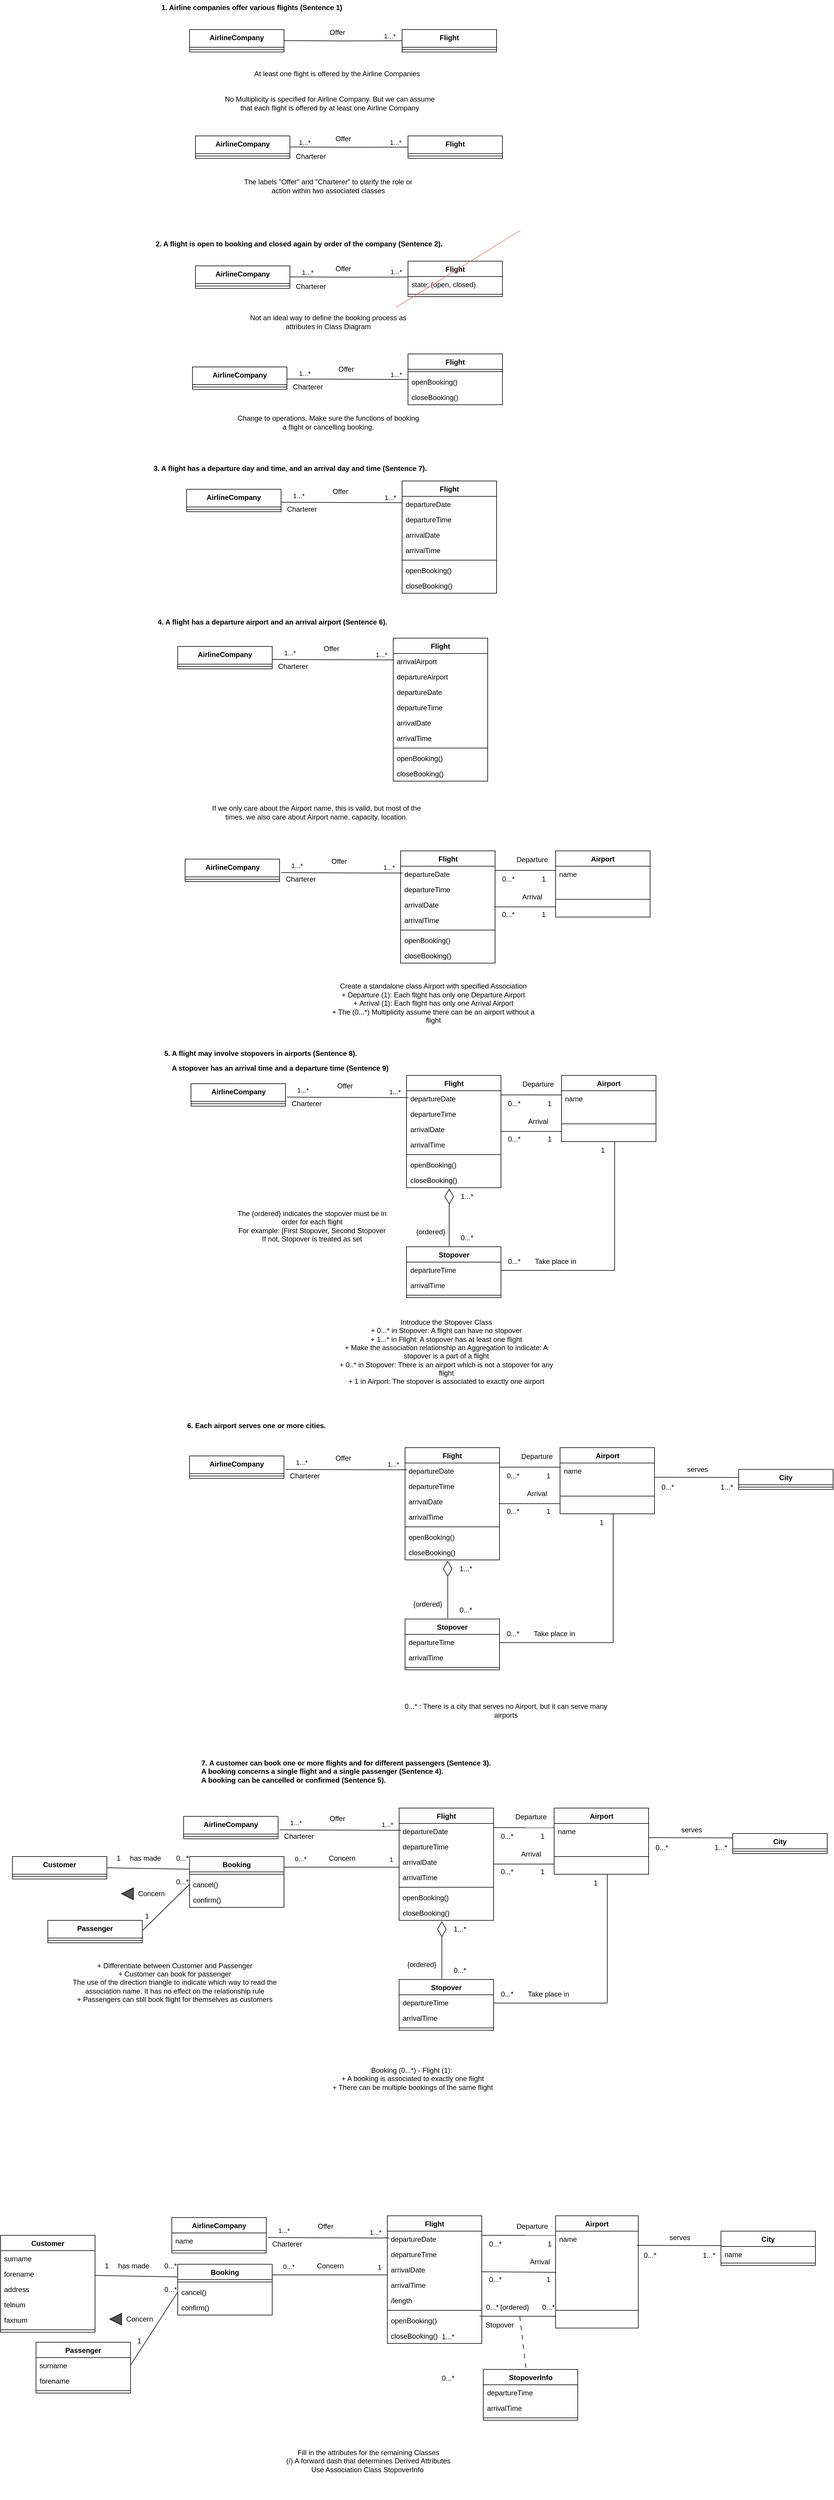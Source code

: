 <mxfile version="26.1.1">
  <diagram name="Page-1" id="9B0ZVAT72WH5yq2t0e7c">
    <mxGraphModel dx="1691" dy="729" grid="1" gridSize="10" guides="1" tooltips="1" connect="1" arrows="1" fold="1" page="1" pageScale="1" pageWidth="850" pageHeight="1100" math="0" shadow="0">
      <root>
        <mxCell id="0" />
        <mxCell id="1" parent="0" />
        <mxCell id="6jQXLdYSPT6cOMs71B2u-2" value="1. Airline companies offer various flights (Sentence 1)" style="text;align=center;fontStyle=1;verticalAlign=middle;spacingLeft=3;spacingRight=3;strokeColor=none;rotatable=0;points=[[0,0.5],[1,0.5]];portConstraint=eastwest;html=1;" vertex="1" parent="1">
          <mxGeometry x="265" y="200" width="80" height="26" as="geometry" />
        </mxCell>
        <mxCell id="6jQXLdYSPT6cOMs71B2u-10" value="AirlineCompany" style="swimlane;fontStyle=1;align=center;verticalAlign=top;childLayout=stackLayout;horizontal=1;startSize=30;horizontalStack=0;resizeParent=1;resizeParentMax=0;resizeLast=0;collapsible=1;marginBottom=0;whiteSpace=wrap;html=1;" vertex="1" parent="1">
          <mxGeometry x="200" y="250" width="160" height="38" as="geometry" />
        </mxCell>
        <mxCell id="6jQXLdYSPT6cOMs71B2u-12" value="" style="line;strokeWidth=1;fillColor=none;align=left;verticalAlign=middle;spacingTop=-1;spacingLeft=3;spacingRight=3;rotatable=0;labelPosition=right;points=[];portConstraint=eastwest;strokeColor=inherit;" vertex="1" parent="6jQXLdYSPT6cOMs71B2u-10">
          <mxGeometry y="30" width="160" height="8" as="geometry" />
        </mxCell>
        <mxCell id="6jQXLdYSPT6cOMs71B2u-14" value="" style="endArrow=none;html=1;edgeStyle=orthogonalEdgeStyle;rounded=0;entryX=0;entryY=0.5;entryDx=0;entryDy=0;" edge="1" parent="1" target="6jQXLdYSPT6cOMs71B2u-18">
          <mxGeometry relative="1" as="geometry">
            <mxPoint x="360" y="268.71" as="sourcePoint" />
            <mxPoint x="520" y="269" as="targetPoint" />
          </mxGeometry>
        </mxCell>
        <mxCell id="6jQXLdYSPT6cOMs71B2u-16" value="1...*" style="edgeLabel;resizable=0;html=1;align=right;verticalAlign=bottom;" connectable="0" vertex="1" parent="6jQXLdYSPT6cOMs71B2u-14">
          <mxGeometry x="1" relative="1" as="geometry">
            <mxPoint x="-10" as="offset" />
          </mxGeometry>
        </mxCell>
        <mxCell id="6jQXLdYSPT6cOMs71B2u-17" value="At least one flight is offered by the Airline Companies" style="text;html=1;align=center;verticalAlign=middle;whiteSpace=wrap;rounded=0;" vertex="1" parent="1">
          <mxGeometry x="290" y="310" width="320" height="30" as="geometry" />
        </mxCell>
        <mxCell id="6jQXLdYSPT6cOMs71B2u-18" value="Flight" style="swimlane;fontStyle=1;align=center;verticalAlign=top;childLayout=stackLayout;horizontal=1;startSize=30;horizontalStack=0;resizeParent=1;resizeParentMax=0;resizeLast=0;collapsible=1;marginBottom=0;whiteSpace=wrap;html=1;" vertex="1" parent="1">
          <mxGeometry x="560" y="250" width="160" height="38" as="geometry" />
        </mxCell>
        <mxCell id="6jQXLdYSPT6cOMs71B2u-19" value="" style="line;strokeWidth=1;fillColor=none;align=left;verticalAlign=middle;spacingTop=-1;spacingLeft=3;spacingRight=3;rotatable=0;labelPosition=right;points=[];portConstraint=eastwest;strokeColor=inherit;" vertex="1" parent="6jQXLdYSPT6cOMs71B2u-18">
          <mxGeometry y="30" width="160" height="8" as="geometry" />
        </mxCell>
        <mxCell id="6jQXLdYSPT6cOMs71B2u-20" value="Offer" style="text;html=1;align=center;verticalAlign=middle;resizable=0;points=[];autosize=1;strokeColor=none;fillColor=none;" vertex="1" parent="1">
          <mxGeometry x="425" y="240" width="50" height="30" as="geometry" />
        </mxCell>
        <mxCell id="6jQXLdYSPT6cOMs71B2u-21" value="2. A flight is open to booking and closed again by order of the company (Sentence 2)." style="text;align=center;fontStyle=1;verticalAlign=middle;spacingLeft=3;spacingRight=3;strokeColor=none;rotatable=0;points=[[0,0.5],[1,0.5]];portConstraint=eastwest;html=1;" vertex="1" parent="1">
          <mxGeometry x="345" y="600" width="80" height="26" as="geometry" />
        </mxCell>
        <mxCell id="6jQXLdYSPT6cOMs71B2u-22" value="No Multiplicity is specified for Airline Company. But we can assume that each flight is offered by at least one Airline Company" style="text;html=1;align=center;verticalAlign=middle;whiteSpace=wrap;rounded=0;" vertex="1" parent="1">
          <mxGeometry x="255" y="360" width="365" height="30" as="geometry" />
        </mxCell>
        <mxCell id="6jQXLdYSPT6cOMs71B2u-23" value="AirlineCompany" style="swimlane;fontStyle=1;align=center;verticalAlign=top;childLayout=stackLayout;horizontal=1;startSize=30;horizontalStack=0;resizeParent=1;resizeParentMax=0;resizeLast=0;collapsible=1;marginBottom=0;whiteSpace=wrap;html=1;" vertex="1" parent="1">
          <mxGeometry x="210" y="430" width="160" height="38" as="geometry" />
        </mxCell>
        <mxCell id="6jQXLdYSPT6cOMs71B2u-24" value="" style="line;strokeWidth=1;fillColor=none;align=left;verticalAlign=middle;spacingTop=-1;spacingLeft=3;spacingRight=3;rotatable=0;labelPosition=right;points=[];portConstraint=eastwest;strokeColor=inherit;" vertex="1" parent="6jQXLdYSPT6cOMs71B2u-23">
          <mxGeometry y="30" width="160" height="8" as="geometry" />
        </mxCell>
        <mxCell id="6jQXLdYSPT6cOMs71B2u-25" value="" style="endArrow=none;html=1;edgeStyle=orthogonalEdgeStyle;rounded=0;entryX=0;entryY=0.5;entryDx=0;entryDy=0;" edge="1" parent="1" target="6jQXLdYSPT6cOMs71B2u-27">
          <mxGeometry relative="1" as="geometry">
            <mxPoint x="370" y="448.71" as="sourcePoint" />
            <mxPoint x="530" y="449" as="targetPoint" />
          </mxGeometry>
        </mxCell>
        <mxCell id="6jQXLdYSPT6cOMs71B2u-26" value="1...*" style="edgeLabel;resizable=0;html=1;align=right;verticalAlign=bottom;" connectable="0" vertex="1" parent="6jQXLdYSPT6cOMs71B2u-25">
          <mxGeometry x="1" relative="1" as="geometry">
            <mxPoint x="-10" as="offset" />
          </mxGeometry>
        </mxCell>
        <mxCell id="6jQXLdYSPT6cOMs71B2u-27" value="Flight" style="swimlane;fontStyle=1;align=center;verticalAlign=top;childLayout=stackLayout;horizontal=1;startSize=30;horizontalStack=0;resizeParent=1;resizeParentMax=0;resizeLast=0;collapsible=1;marginBottom=0;whiteSpace=wrap;html=1;" vertex="1" parent="1">
          <mxGeometry x="570" y="430" width="160" height="38" as="geometry" />
        </mxCell>
        <mxCell id="6jQXLdYSPT6cOMs71B2u-28" value="" style="line;strokeWidth=1;fillColor=none;align=left;verticalAlign=middle;spacingTop=-1;spacingLeft=3;spacingRight=3;rotatable=0;labelPosition=right;points=[];portConstraint=eastwest;strokeColor=inherit;" vertex="1" parent="6jQXLdYSPT6cOMs71B2u-27">
          <mxGeometry y="30" width="160" height="8" as="geometry" />
        </mxCell>
        <mxCell id="6jQXLdYSPT6cOMs71B2u-29" value="Offer" style="text;html=1;align=center;verticalAlign=middle;resizable=0;points=[];autosize=1;strokeColor=none;fillColor=none;" vertex="1" parent="1">
          <mxGeometry x="435" y="420" width="50" height="30" as="geometry" />
        </mxCell>
        <mxCell id="6jQXLdYSPT6cOMs71B2u-30" value="Charterer" style="text;html=1;align=center;verticalAlign=middle;resizable=0;points=[];autosize=1;strokeColor=none;fillColor=none;" vertex="1" parent="1">
          <mxGeometry x="370" y="450" width="70" height="30" as="geometry" />
        </mxCell>
        <mxCell id="6jQXLdYSPT6cOMs71B2u-31" value="1...*" style="edgeLabel;resizable=0;html=1;align=right;verticalAlign=bottom;" connectable="0" vertex="1" parent="1">
          <mxGeometry x="405.005" y="449.0" as="geometry" />
        </mxCell>
        <mxCell id="6jQXLdYSPT6cOMs71B2u-32" value="The labels &quot;Offer&quot; and &quot;Charterer&quot; to clarify the role or action within two associated classes" style="text;html=1;align=center;verticalAlign=middle;whiteSpace=wrap;rounded=0;" vertex="1" parent="1">
          <mxGeometry x="280" y="500" width="310" height="30" as="geometry" />
        </mxCell>
        <mxCell id="6jQXLdYSPT6cOMs71B2u-33" value="AirlineCompany" style="swimlane;fontStyle=1;align=center;verticalAlign=top;childLayout=stackLayout;horizontal=1;startSize=30;horizontalStack=0;resizeParent=1;resizeParentMax=0;resizeLast=0;collapsible=1;marginBottom=0;whiteSpace=wrap;html=1;" vertex="1" parent="1">
          <mxGeometry x="210" y="650" width="160" height="38" as="geometry" />
        </mxCell>
        <mxCell id="6jQXLdYSPT6cOMs71B2u-34" value="" style="line;strokeWidth=1;fillColor=none;align=left;verticalAlign=middle;spacingTop=-1;spacingLeft=3;spacingRight=3;rotatable=0;labelPosition=right;points=[];portConstraint=eastwest;strokeColor=inherit;" vertex="1" parent="6jQXLdYSPT6cOMs71B2u-33">
          <mxGeometry y="30" width="160" height="8" as="geometry" />
        </mxCell>
        <mxCell id="6jQXLdYSPT6cOMs71B2u-35" value="Offer" style="text;html=1;align=center;verticalAlign=middle;resizable=0;points=[];autosize=1;strokeColor=none;fillColor=none;" vertex="1" parent="1">
          <mxGeometry x="435" y="640" width="50" height="30" as="geometry" />
        </mxCell>
        <mxCell id="6jQXLdYSPT6cOMs71B2u-36" value="Charterer" style="text;html=1;align=center;verticalAlign=middle;resizable=0;points=[];autosize=1;strokeColor=none;fillColor=none;" vertex="1" parent="1">
          <mxGeometry x="370" y="670" width="70" height="30" as="geometry" />
        </mxCell>
        <mxCell id="6jQXLdYSPT6cOMs71B2u-37" value="" style="endArrow=none;html=1;edgeStyle=orthogonalEdgeStyle;rounded=0;entryX=0;entryY=0.5;entryDx=0;entryDy=0;" edge="1" parent="1">
          <mxGeometry relative="1" as="geometry">
            <mxPoint x="370" y="668.6" as="sourcePoint" />
            <mxPoint x="570" y="668.89" as="targetPoint" />
          </mxGeometry>
        </mxCell>
        <mxCell id="6jQXLdYSPT6cOMs71B2u-38" value="1...*" style="edgeLabel;resizable=0;html=1;align=right;verticalAlign=bottom;" connectable="0" vertex="1" parent="6jQXLdYSPT6cOMs71B2u-37">
          <mxGeometry x="1" relative="1" as="geometry">
            <mxPoint x="-10" as="offset" />
          </mxGeometry>
        </mxCell>
        <mxCell id="6jQXLdYSPT6cOMs71B2u-39" value="1...*" style="edgeLabel;resizable=0;html=1;align=right;verticalAlign=bottom;" connectable="0" vertex="1" parent="1">
          <mxGeometry x="410.001" y="669.001" as="geometry" />
        </mxCell>
        <mxCell id="6jQXLdYSPT6cOMs71B2u-40" value="Flight" style="swimlane;fontStyle=1;align=center;verticalAlign=top;childLayout=stackLayout;horizontal=1;startSize=26;horizontalStack=0;resizeParent=1;resizeParentMax=0;resizeLast=0;collapsible=1;marginBottom=0;whiteSpace=wrap;html=1;" vertex="1" parent="1">
          <mxGeometry x="570" y="642" width="160" height="60" as="geometry" />
        </mxCell>
        <mxCell id="6jQXLdYSPT6cOMs71B2u-41" value="state: (open, closed)" style="text;strokeColor=none;fillColor=none;align=left;verticalAlign=top;spacingLeft=4;spacingRight=4;overflow=hidden;rotatable=0;points=[[0,0.5],[1,0.5]];portConstraint=eastwest;whiteSpace=wrap;html=1;" vertex="1" parent="6jQXLdYSPT6cOMs71B2u-40">
          <mxGeometry y="26" width="160" height="26" as="geometry" />
        </mxCell>
        <mxCell id="6jQXLdYSPT6cOMs71B2u-42" value="" style="line;strokeWidth=1;fillColor=none;align=left;verticalAlign=middle;spacingTop=-1;spacingLeft=3;spacingRight=3;rotatable=0;labelPosition=right;points=[];portConstraint=eastwest;strokeColor=inherit;" vertex="1" parent="6jQXLdYSPT6cOMs71B2u-40">
          <mxGeometry y="52" width="160" height="8" as="geometry" />
        </mxCell>
        <mxCell id="6jQXLdYSPT6cOMs71B2u-49" value="Not an ideal way to define the booking process as attributes in Class Diagram" style="text;html=1;align=center;verticalAlign=middle;whiteSpace=wrap;rounded=0;" vertex="1" parent="1">
          <mxGeometry x="280" y="730" width="310" height="30" as="geometry" />
        </mxCell>
        <mxCell id="6jQXLdYSPT6cOMs71B2u-50" value="AirlineCompany" style="swimlane;fontStyle=1;align=center;verticalAlign=top;childLayout=stackLayout;horizontal=1;startSize=30;horizontalStack=0;resizeParent=1;resizeParentMax=0;resizeLast=0;collapsible=1;marginBottom=0;whiteSpace=wrap;html=1;" vertex="1" parent="1">
          <mxGeometry x="205" y="821" width="160" height="38" as="geometry" />
        </mxCell>
        <mxCell id="6jQXLdYSPT6cOMs71B2u-51" value="" style="line;strokeWidth=1;fillColor=none;align=left;verticalAlign=middle;spacingTop=-1;spacingLeft=3;spacingRight=3;rotatable=0;labelPosition=right;points=[];portConstraint=eastwest;strokeColor=inherit;" vertex="1" parent="6jQXLdYSPT6cOMs71B2u-50">
          <mxGeometry y="30" width="160" height="8" as="geometry" />
        </mxCell>
        <mxCell id="6jQXLdYSPT6cOMs71B2u-52" value="Offer" style="text;html=1;align=center;verticalAlign=middle;resizable=0;points=[];autosize=1;strokeColor=none;fillColor=none;" vertex="1" parent="1">
          <mxGeometry x="440" y="810" width="50" height="30" as="geometry" />
        </mxCell>
        <mxCell id="6jQXLdYSPT6cOMs71B2u-53" value="Charterer" style="text;html=1;align=center;verticalAlign=middle;resizable=0;points=[];autosize=1;strokeColor=none;fillColor=none;" vertex="1" parent="1">
          <mxGeometry x="365" y="840" width="70" height="30" as="geometry" />
        </mxCell>
        <mxCell id="6jQXLdYSPT6cOMs71B2u-54" value="" style="endArrow=none;html=1;edgeStyle=orthogonalEdgeStyle;rounded=0;entryX=0.005;entryY=0.13;entryDx=0;entryDy=0;entryPerimeter=0;" edge="1" parent="1">
          <mxGeometry relative="1" as="geometry">
            <mxPoint x="365" y="841.34" as="sourcePoint" />
            <mxPoint x="570.8" y="842.12" as="targetPoint" />
          </mxGeometry>
        </mxCell>
        <mxCell id="6jQXLdYSPT6cOMs71B2u-55" value="1...*" style="edgeLabel;resizable=0;html=1;align=right;verticalAlign=bottom;" connectable="0" vertex="1" parent="6jQXLdYSPT6cOMs71B2u-54">
          <mxGeometry x="1" relative="1" as="geometry">
            <mxPoint x="-10" as="offset" />
          </mxGeometry>
        </mxCell>
        <mxCell id="6jQXLdYSPT6cOMs71B2u-56" value="1...*" style="edgeLabel;resizable=0;html=1;align=right;verticalAlign=bottom;" connectable="0" vertex="1" parent="1">
          <mxGeometry x="405.001" y="840.001" as="geometry" />
        </mxCell>
        <mxCell id="6jQXLdYSPT6cOMs71B2u-57" value="Flight" style="swimlane;fontStyle=1;align=center;verticalAlign=top;childLayout=stackLayout;horizontal=1;startSize=26;horizontalStack=0;resizeParent=1;resizeParentMax=0;resizeLast=0;collapsible=1;marginBottom=0;whiteSpace=wrap;html=1;" vertex="1" parent="1">
          <mxGeometry x="570" y="799" width="160" height="86" as="geometry" />
        </mxCell>
        <mxCell id="6jQXLdYSPT6cOMs71B2u-59" value="" style="line;strokeWidth=1;fillColor=none;align=left;verticalAlign=middle;spacingTop=-1;spacingLeft=3;spacingRight=3;rotatable=0;labelPosition=right;points=[];portConstraint=eastwest;strokeColor=inherit;" vertex="1" parent="6jQXLdYSPT6cOMs71B2u-57">
          <mxGeometry y="26" width="160" height="8" as="geometry" />
        </mxCell>
        <mxCell id="6jQXLdYSPT6cOMs71B2u-60" value="openBooking()" style="text;strokeColor=none;fillColor=none;align=left;verticalAlign=top;spacingLeft=4;spacingRight=4;overflow=hidden;rotatable=0;points=[[0,0.5],[1,0.5]];portConstraint=eastwest;whiteSpace=wrap;html=1;" vertex="1" parent="6jQXLdYSPT6cOMs71B2u-57">
          <mxGeometry y="34" width="160" height="26" as="geometry" />
        </mxCell>
        <mxCell id="6jQXLdYSPT6cOMs71B2u-62" value="closeBooking()" style="text;strokeColor=none;fillColor=none;align=left;verticalAlign=top;spacingLeft=4;spacingRight=4;overflow=hidden;rotatable=0;points=[[0,0.5],[1,0.5]];portConstraint=eastwest;whiteSpace=wrap;html=1;" vertex="1" parent="6jQXLdYSPT6cOMs71B2u-57">
          <mxGeometry y="60" width="160" height="26" as="geometry" />
        </mxCell>
        <mxCell id="6jQXLdYSPT6cOMs71B2u-63" value="Change to operations. Make sure the functions of booking a flight or cancelling booking." style="text;html=1;align=center;verticalAlign=middle;whiteSpace=wrap;rounded=0;" vertex="1" parent="1">
          <mxGeometry x="280" y="900" width="310" height="30" as="geometry" />
        </mxCell>
        <mxCell id="6jQXLdYSPT6cOMs71B2u-68" value="" style="endArrow=none;html=1;rounded=0;strokeColor=#FF6666;" edge="1" parent="1">
          <mxGeometry width="50" height="50" relative="1" as="geometry">
            <mxPoint x="550" y="720" as="sourcePoint" />
            <mxPoint x="760" y="590" as="targetPoint" />
          </mxGeometry>
        </mxCell>
        <mxCell id="6jQXLdYSPT6cOMs71B2u-70" value="3. A flight has a departure day and time, and an arrival day and time (Sentence 7)." style="text;align=center;fontStyle=1;verticalAlign=middle;spacingLeft=3;spacingRight=3;strokeColor=none;rotatable=0;points=[[0,0.5],[1,0.5]];portConstraint=eastwest;html=1;" vertex="1" parent="1">
          <mxGeometry x="330" y="980" width="80" height="26" as="geometry" />
        </mxCell>
        <mxCell id="6jQXLdYSPT6cOMs71B2u-71" value="AirlineCompany" style="swimlane;fontStyle=1;align=center;verticalAlign=top;childLayout=stackLayout;horizontal=1;startSize=30;horizontalStack=0;resizeParent=1;resizeParentMax=0;resizeLast=0;collapsible=1;marginBottom=0;whiteSpace=wrap;html=1;" vertex="1" parent="1">
          <mxGeometry x="195" y="1028" width="160" height="38" as="geometry" />
        </mxCell>
        <mxCell id="6jQXLdYSPT6cOMs71B2u-72" value="" style="line;strokeWidth=1;fillColor=none;align=left;verticalAlign=middle;spacingTop=-1;spacingLeft=3;spacingRight=3;rotatable=0;labelPosition=right;points=[];portConstraint=eastwest;strokeColor=inherit;" vertex="1" parent="6jQXLdYSPT6cOMs71B2u-71">
          <mxGeometry y="30" width="160" height="8" as="geometry" />
        </mxCell>
        <mxCell id="6jQXLdYSPT6cOMs71B2u-73" value="Offer" style="text;html=1;align=center;verticalAlign=middle;resizable=0;points=[];autosize=1;strokeColor=none;fillColor=none;" vertex="1" parent="1">
          <mxGeometry x="430" y="1017" width="50" height="30" as="geometry" />
        </mxCell>
        <mxCell id="6jQXLdYSPT6cOMs71B2u-74" value="Charterer" style="text;html=1;align=center;verticalAlign=middle;resizable=0;points=[];autosize=1;strokeColor=none;fillColor=none;" vertex="1" parent="1">
          <mxGeometry x="355" y="1047" width="70" height="30" as="geometry" />
        </mxCell>
        <mxCell id="6jQXLdYSPT6cOMs71B2u-75" value="1...*" style="edgeLabel;resizable=0;html=1;align=right;verticalAlign=bottom;" connectable="0" vertex="1" parent="1">
          <mxGeometry x="551.172" y="1049.118" as="geometry" />
        </mxCell>
        <mxCell id="6jQXLdYSPT6cOMs71B2u-76" value="1...*" style="edgeLabel;resizable=0;html=1;align=right;verticalAlign=bottom;" connectable="0" vertex="1" parent="1">
          <mxGeometry x="395.001" y="1047.001" as="geometry" />
        </mxCell>
        <mxCell id="6jQXLdYSPT6cOMs71B2u-81" value="" style="endArrow=none;html=1;edgeStyle=orthogonalEdgeStyle;rounded=0;entryX=0.005;entryY=0.13;entryDx=0;entryDy=0;entryPerimeter=0;" edge="1" parent="1">
          <mxGeometry relative="1" as="geometry">
            <mxPoint x="355" y="1050" as="sourcePoint" />
            <mxPoint x="560.8" y="1050.78" as="targetPoint" />
          </mxGeometry>
        </mxCell>
        <mxCell id="6jQXLdYSPT6cOMs71B2u-82" value="1...*" style="edgeLabel;resizable=0;html=1;align=right;verticalAlign=bottom;" connectable="0" vertex="1" parent="6jQXLdYSPT6cOMs71B2u-81">
          <mxGeometry x="1" relative="1" as="geometry">
            <mxPoint x="-10" as="offset" />
          </mxGeometry>
        </mxCell>
        <mxCell id="6jQXLdYSPT6cOMs71B2u-83" value="Flight" style="swimlane;fontStyle=1;align=center;verticalAlign=top;childLayout=stackLayout;horizontal=1;startSize=26;horizontalStack=0;resizeParent=1;resizeParentMax=0;resizeLast=0;collapsible=1;marginBottom=0;whiteSpace=wrap;html=1;" vertex="1" parent="1">
          <mxGeometry x="560" y="1014" width="160" height="190" as="geometry" />
        </mxCell>
        <mxCell id="6jQXLdYSPT6cOMs71B2u-84" value="departureDate" style="text;strokeColor=none;fillColor=none;align=left;verticalAlign=top;spacingLeft=4;spacingRight=4;overflow=hidden;rotatable=0;points=[[0,0.5],[1,0.5]];portConstraint=eastwest;whiteSpace=wrap;html=1;" vertex="1" parent="6jQXLdYSPT6cOMs71B2u-83">
          <mxGeometry y="26" width="160" height="26" as="geometry" />
        </mxCell>
        <mxCell id="6jQXLdYSPT6cOMs71B2u-90" value="departureTime" style="text;strokeColor=none;fillColor=none;align=left;verticalAlign=top;spacingLeft=4;spacingRight=4;overflow=hidden;rotatable=0;points=[[0,0.5],[1,0.5]];portConstraint=eastwest;whiteSpace=wrap;html=1;" vertex="1" parent="6jQXLdYSPT6cOMs71B2u-83">
          <mxGeometry y="52" width="160" height="26" as="geometry" />
        </mxCell>
        <mxCell id="6jQXLdYSPT6cOMs71B2u-91" value="arrivalDate" style="text;strokeColor=none;fillColor=none;align=left;verticalAlign=top;spacingLeft=4;spacingRight=4;overflow=hidden;rotatable=0;points=[[0,0.5],[1,0.5]];portConstraint=eastwest;whiteSpace=wrap;html=1;" vertex="1" parent="6jQXLdYSPT6cOMs71B2u-83">
          <mxGeometry y="78" width="160" height="26" as="geometry" />
        </mxCell>
        <mxCell id="6jQXLdYSPT6cOMs71B2u-92" value="arrivalTime" style="text;strokeColor=none;fillColor=none;align=left;verticalAlign=top;spacingLeft=4;spacingRight=4;overflow=hidden;rotatable=0;points=[[0,0.5],[1,0.5]];portConstraint=eastwest;whiteSpace=wrap;html=1;" vertex="1" parent="6jQXLdYSPT6cOMs71B2u-83">
          <mxGeometry y="104" width="160" height="26" as="geometry" />
        </mxCell>
        <mxCell id="6jQXLdYSPT6cOMs71B2u-85" value="" style="line;strokeWidth=1;fillColor=none;align=left;verticalAlign=middle;spacingTop=-1;spacingLeft=3;spacingRight=3;rotatable=0;labelPosition=right;points=[];portConstraint=eastwest;strokeColor=inherit;" vertex="1" parent="6jQXLdYSPT6cOMs71B2u-83">
          <mxGeometry y="130" width="160" height="8" as="geometry" />
        </mxCell>
        <mxCell id="6jQXLdYSPT6cOMs71B2u-86" value="openBooking()" style="text;strokeColor=none;fillColor=none;align=left;verticalAlign=top;spacingLeft=4;spacingRight=4;overflow=hidden;rotatable=0;points=[[0,0.5],[1,0.5]];portConstraint=eastwest;whiteSpace=wrap;html=1;" vertex="1" parent="6jQXLdYSPT6cOMs71B2u-83">
          <mxGeometry y="138" width="160" height="26" as="geometry" />
        </mxCell>
        <mxCell id="6jQXLdYSPT6cOMs71B2u-89" value="&lt;meta charset=&quot;utf-8&quot;&gt;&lt;span style=&quot;color: rgb(0, 0, 0); font-family: Helvetica; font-size: 12px; font-style: normal; font-variant-ligatures: normal; font-variant-caps: normal; font-weight: 400; letter-spacing: normal; orphans: 2; text-align: left; text-indent: 0px; text-transform: none; widows: 2; word-spacing: 0px; -webkit-text-stroke-width: 0px; white-space: normal; background-color: rgb(251, 251, 251); text-decoration-thickness: initial; text-decoration-style: initial; text-decoration-color: initial; display: inline !important; float: none;&quot;&gt;closeBooking()&lt;/span&gt;" style="text;strokeColor=none;fillColor=none;align=left;verticalAlign=top;spacingLeft=4;spacingRight=4;overflow=hidden;rotatable=0;points=[[0,0.5],[1,0.5]];portConstraint=eastwest;whiteSpace=wrap;html=1;" vertex="1" parent="6jQXLdYSPT6cOMs71B2u-83">
          <mxGeometry y="164" width="160" height="26" as="geometry" />
        </mxCell>
        <mxCell id="6jQXLdYSPT6cOMs71B2u-94" value="5. A flight may involve stopovers in airports (Sentence 8)." style="text;align=center;fontStyle=1;verticalAlign=middle;spacingLeft=3;spacingRight=3;strokeColor=none;rotatable=0;points=[[0,0.5],[1,0.5]];portConstraint=eastwest;html=1;" vertex="1" parent="1">
          <mxGeometry x="280" y="1970" width="80" height="26" as="geometry" />
        </mxCell>
        <mxCell id="6jQXLdYSPT6cOMs71B2u-95" value="AirlineCompany" style="swimlane;fontStyle=1;align=center;verticalAlign=top;childLayout=stackLayout;horizontal=1;startSize=30;horizontalStack=0;resizeParent=1;resizeParentMax=0;resizeLast=0;collapsible=1;marginBottom=0;whiteSpace=wrap;html=1;" vertex="1" parent="1">
          <mxGeometry x="180" y="1294" width="160" height="38" as="geometry" />
        </mxCell>
        <mxCell id="6jQXLdYSPT6cOMs71B2u-96" value="" style="line;strokeWidth=1;fillColor=none;align=left;verticalAlign=middle;spacingTop=-1;spacingLeft=3;spacingRight=3;rotatable=0;labelPosition=right;points=[];portConstraint=eastwest;strokeColor=inherit;" vertex="1" parent="6jQXLdYSPT6cOMs71B2u-95">
          <mxGeometry y="30" width="160" height="8" as="geometry" />
        </mxCell>
        <mxCell id="6jQXLdYSPT6cOMs71B2u-97" value="Offer" style="text;html=1;align=center;verticalAlign=middle;resizable=0;points=[];autosize=1;strokeColor=none;fillColor=none;" vertex="1" parent="1">
          <mxGeometry x="415" y="1283" width="50" height="30" as="geometry" />
        </mxCell>
        <mxCell id="6jQXLdYSPT6cOMs71B2u-98" value="Charterer" style="text;html=1;align=center;verticalAlign=middle;resizable=0;points=[];autosize=1;strokeColor=none;fillColor=none;" vertex="1" parent="1">
          <mxGeometry x="340" y="1313" width="70" height="30" as="geometry" />
        </mxCell>
        <mxCell id="6jQXLdYSPT6cOMs71B2u-99" value="1...*" style="edgeLabel;resizable=0;html=1;align=right;verticalAlign=bottom;" connectable="0" vertex="1" parent="1">
          <mxGeometry x="380.001" y="1313.001" as="geometry" />
        </mxCell>
        <mxCell id="6jQXLdYSPT6cOMs71B2u-100" value="" style="endArrow=none;html=1;edgeStyle=orthogonalEdgeStyle;rounded=0;entryX=0.005;entryY=0.13;entryDx=0;entryDy=0;entryPerimeter=0;" edge="1" parent="1">
          <mxGeometry relative="1" as="geometry">
            <mxPoint x="340" y="1316" as="sourcePoint" />
            <mxPoint x="545.8" y="1316.78" as="targetPoint" />
          </mxGeometry>
        </mxCell>
        <mxCell id="6jQXLdYSPT6cOMs71B2u-101" value="1...*" style="edgeLabel;resizable=0;html=1;align=right;verticalAlign=bottom;" connectable="0" vertex="1" parent="6jQXLdYSPT6cOMs71B2u-100">
          <mxGeometry x="1" relative="1" as="geometry">
            <mxPoint x="-10" as="offset" />
          </mxGeometry>
        </mxCell>
        <mxCell id="6jQXLdYSPT6cOMs71B2u-102" value="Flight" style="swimlane;fontStyle=1;align=center;verticalAlign=top;childLayout=stackLayout;horizontal=1;startSize=26;horizontalStack=0;resizeParent=1;resizeParentMax=0;resizeLast=0;collapsible=1;marginBottom=0;whiteSpace=wrap;html=1;" vertex="1" parent="1">
          <mxGeometry x="545" y="1280" width="160" height="242" as="geometry" />
        </mxCell>
        <mxCell id="6jQXLdYSPT6cOMs71B2u-113" value="arrivalAirport" style="text;strokeColor=none;fillColor=none;align=left;verticalAlign=top;spacingLeft=4;spacingRight=4;overflow=hidden;rotatable=0;points=[[0,0.5],[1,0.5]];portConstraint=eastwest;whiteSpace=wrap;html=1;" vertex="1" parent="6jQXLdYSPT6cOMs71B2u-102">
          <mxGeometry y="26" width="160" height="26" as="geometry" />
        </mxCell>
        <mxCell id="6jQXLdYSPT6cOMs71B2u-112" value="departureAirport" style="text;strokeColor=none;fillColor=none;align=left;verticalAlign=top;spacingLeft=4;spacingRight=4;overflow=hidden;rotatable=0;points=[[0,0.5],[1,0.5]];portConstraint=eastwest;whiteSpace=wrap;html=1;" vertex="1" parent="6jQXLdYSPT6cOMs71B2u-102">
          <mxGeometry y="52" width="160" height="26" as="geometry" />
        </mxCell>
        <mxCell id="6jQXLdYSPT6cOMs71B2u-103" value="departureDate" style="text;strokeColor=none;fillColor=none;align=left;verticalAlign=top;spacingLeft=4;spacingRight=4;overflow=hidden;rotatable=0;points=[[0,0.5],[1,0.5]];portConstraint=eastwest;whiteSpace=wrap;html=1;" vertex="1" parent="6jQXLdYSPT6cOMs71B2u-102">
          <mxGeometry y="78" width="160" height="26" as="geometry" />
        </mxCell>
        <mxCell id="6jQXLdYSPT6cOMs71B2u-104" value="departureTime" style="text;strokeColor=none;fillColor=none;align=left;verticalAlign=top;spacingLeft=4;spacingRight=4;overflow=hidden;rotatable=0;points=[[0,0.5],[1,0.5]];portConstraint=eastwest;whiteSpace=wrap;html=1;" vertex="1" parent="6jQXLdYSPT6cOMs71B2u-102">
          <mxGeometry y="104" width="160" height="26" as="geometry" />
        </mxCell>
        <mxCell id="6jQXLdYSPT6cOMs71B2u-105" value="arrivalDate" style="text;strokeColor=none;fillColor=none;align=left;verticalAlign=top;spacingLeft=4;spacingRight=4;overflow=hidden;rotatable=0;points=[[0,0.5],[1,0.5]];portConstraint=eastwest;whiteSpace=wrap;html=1;" vertex="1" parent="6jQXLdYSPT6cOMs71B2u-102">
          <mxGeometry y="130" width="160" height="26" as="geometry" />
        </mxCell>
        <mxCell id="6jQXLdYSPT6cOMs71B2u-106" value="arrivalTime" style="text;strokeColor=none;fillColor=none;align=left;verticalAlign=top;spacingLeft=4;spacingRight=4;overflow=hidden;rotatable=0;points=[[0,0.5],[1,0.5]];portConstraint=eastwest;whiteSpace=wrap;html=1;" vertex="1" parent="6jQXLdYSPT6cOMs71B2u-102">
          <mxGeometry y="156" width="160" height="26" as="geometry" />
        </mxCell>
        <mxCell id="6jQXLdYSPT6cOMs71B2u-107" value="" style="line;strokeWidth=1;fillColor=none;align=left;verticalAlign=middle;spacingTop=-1;spacingLeft=3;spacingRight=3;rotatable=0;labelPosition=right;points=[];portConstraint=eastwest;strokeColor=inherit;" vertex="1" parent="6jQXLdYSPT6cOMs71B2u-102">
          <mxGeometry y="182" width="160" height="8" as="geometry" />
        </mxCell>
        <mxCell id="6jQXLdYSPT6cOMs71B2u-108" value="openBooking()" style="text;strokeColor=none;fillColor=none;align=left;verticalAlign=top;spacingLeft=4;spacingRight=4;overflow=hidden;rotatable=0;points=[[0,0.5],[1,0.5]];portConstraint=eastwest;whiteSpace=wrap;html=1;" vertex="1" parent="6jQXLdYSPT6cOMs71B2u-102">
          <mxGeometry y="190" width="160" height="26" as="geometry" />
        </mxCell>
        <mxCell id="6jQXLdYSPT6cOMs71B2u-109" value="&lt;meta charset=&quot;utf-8&quot;&gt;&lt;span style=&quot;color: rgb(0, 0, 0); font-family: Helvetica; font-size: 12px; font-style: normal; font-variant-ligatures: normal; font-variant-caps: normal; font-weight: 400; letter-spacing: normal; orphans: 2; text-align: left; text-indent: 0px; text-transform: none; widows: 2; word-spacing: 0px; -webkit-text-stroke-width: 0px; white-space: normal; background-color: rgb(251, 251, 251); text-decoration-thickness: initial; text-decoration-style: initial; text-decoration-color: initial; display: inline !important; float: none;&quot;&gt;closeBooking()&lt;/span&gt;" style="text;strokeColor=none;fillColor=none;align=left;verticalAlign=top;spacingLeft=4;spacingRight=4;overflow=hidden;rotatable=0;points=[[0,0.5],[1,0.5]];portConstraint=eastwest;whiteSpace=wrap;html=1;" vertex="1" parent="6jQXLdYSPT6cOMs71B2u-102">
          <mxGeometry y="216" width="160" height="26" as="geometry" />
        </mxCell>
        <mxCell id="6jQXLdYSPT6cOMs71B2u-114" value="If we only care about the Airport name, this is valid, but most of the times, we also care about Airport name, capacity, location." style="text;html=1;align=center;verticalAlign=middle;whiteSpace=wrap;rounded=0;" vertex="1" parent="1">
          <mxGeometry x="230" y="1560" width="370" height="30" as="geometry" />
        </mxCell>
        <mxCell id="6jQXLdYSPT6cOMs71B2u-115" value="AirlineCompany" style="swimlane;fontStyle=1;align=center;verticalAlign=top;childLayout=stackLayout;horizontal=1;startSize=30;horizontalStack=0;resizeParent=1;resizeParentMax=0;resizeLast=0;collapsible=1;marginBottom=0;whiteSpace=wrap;html=1;" vertex="1" parent="1">
          <mxGeometry x="192.5" y="1654" width="160" height="38" as="geometry" />
        </mxCell>
        <mxCell id="6jQXLdYSPT6cOMs71B2u-116" value="" style="line;strokeWidth=1;fillColor=none;align=left;verticalAlign=middle;spacingTop=-1;spacingLeft=3;spacingRight=3;rotatable=0;labelPosition=right;points=[];portConstraint=eastwest;strokeColor=inherit;" vertex="1" parent="6jQXLdYSPT6cOMs71B2u-115">
          <mxGeometry y="30" width="160" height="8" as="geometry" />
        </mxCell>
        <mxCell id="6jQXLdYSPT6cOMs71B2u-117" value="Offer" style="text;html=1;align=center;verticalAlign=middle;resizable=0;points=[];autosize=1;strokeColor=none;fillColor=none;" vertex="1" parent="1">
          <mxGeometry x="427.5" y="1643" width="50" height="30" as="geometry" />
        </mxCell>
        <mxCell id="6jQXLdYSPT6cOMs71B2u-118" value="Charterer" style="text;html=1;align=center;verticalAlign=middle;resizable=0;points=[];autosize=1;strokeColor=none;fillColor=none;" vertex="1" parent="1">
          <mxGeometry x="352.5" y="1673" width="70" height="30" as="geometry" />
        </mxCell>
        <mxCell id="6jQXLdYSPT6cOMs71B2u-119" value="1...*" style="edgeLabel;resizable=0;html=1;align=right;verticalAlign=bottom;" connectable="0" vertex="1" parent="1">
          <mxGeometry x="392.501" y="1673.001" as="geometry" />
        </mxCell>
        <mxCell id="6jQXLdYSPT6cOMs71B2u-120" value="1...*" style="edgeLabel;resizable=0;html=1;align=right;verticalAlign=bottom;" connectable="0" vertex="1" parent="1">
          <mxGeometry x="548.364" y="1676.78" as="geometry" />
        </mxCell>
        <mxCell id="6jQXLdYSPT6cOMs71B2u-121" value="Flight" style="swimlane;fontStyle=1;align=center;verticalAlign=top;childLayout=stackLayout;horizontal=1;startSize=26;horizontalStack=0;resizeParent=1;resizeParentMax=0;resizeLast=0;collapsible=1;marginBottom=0;whiteSpace=wrap;html=1;" vertex="1" parent="1">
          <mxGeometry x="557.5" y="1640" width="160" height="190" as="geometry" />
        </mxCell>
        <mxCell id="6jQXLdYSPT6cOMs71B2u-124" value="departureDate" style="text;strokeColor=none;fillColor=none;align=left;verticalAlign=top;spacingLeft=4;spacingRight=4;overflow=hidden;rotatable=0;points=[[0,0.5],[1,0.5]];portConstraint=eastwest;whiteSpace=wrap;html=1;" vertex="1" parent="6jQXLdYSPT6cOMs71B2u-121">
          <mxGeometry y="26" width="160" height="26" as="geometry" />
        </mxCell>
        <mxCell id="6jQXLdYSPT6cOMs71B2u-125" value="departureTime" style="text;strokeColor=none;fillColor=none;align=left;verticalAlign=top;spacingLeft=4;spacingRight=4;overflow=hidden;rotatable=0;points=[[0,0.5],[1,0.5]];portConstraint=eastwest;whiteSpace=wrap;html=1;" vertex="1" parent="6jQXLdYSPT6cOMs71B2u-121">
          <mxGeometry y="52" width="160" height="26" as="geometry" />
        </mxCell>
        <mxCell id="6jQXLdYSPT6cOMs71B2u-126" value="arrivalDate" style="text;strokeColor=none;fillColor=none;align=left;verticalAlign=top;spacingLeft=4;spacingRight=4;overflow=hidden;rotatable=0;points=[[0,0.5],[1,0.5]];portConstraint=eastwest;whiteSpace=wrap;html=1;" vertex="1" parent="6jQXLdYSPT6cOMs71B2u-121">
          <mxGeometry y="78" width="160" height="26" as="geometry" />
        </mxCell>
        <mxCell id="6jQXLdYSPT6cOMs71B2u-127" value="arrivalTime" style="text;strokeColor=none;fillColor=none;align=left;verticalAlign=top;spacingLeft=4;spacingRight=4;overflow=hidden;rotatable=0;points=[[0,0.5],[1,0.5]];portConstraint=eastwest;whiteSpace=wrap;html=1;" vertex="1" parent="6jQXLdYSPT6cOMs71B2u-121">
          <mxGeometry y="104" width="160" height="26" as="geometry" />
        </mxCell>
        <mxCell id="6jQXLdYSPT6cOMs71B2u-128" value="" style="line;strokeWidth=1;fillColor=none;align=left;verticalAlign=middle;spacingTop=-1;spacingLeft=3;spacingRight=3;rotatable=0;labelPosition=right;points=[];portConstraint=eastwest;strokeColor=inherit;" vertex="1" parent="6jQXLdYSPT6cOMs71B2u-121">
          <mxGeometry y="130" width="160" height="8" as="geometry" />
        </mxCell>
        <mxCell id="6jQXLdYSPT6cOMs71B2u-129" value="openBooking()" style="text;strokeColor=none;fillColor=none;align=left;verticalAlign=top;spacingLeft=4;spacingRight=4;overflow=hidden;rotatable=0;points=[[0,0.5],[1,0.5]];portConstraint=eastwest;whiteSpace=wrap;html=1;" vertex="1" parent="6jQXLdYSPT6cOMs71B2u-121">
          <mxGeometry y="138" width="160" height="26" as="geometry" />
        </mxCell>
        <mxCell id="6jQXLdYSPT6cOMs71B2u-130" value="&lt;meta charset=&quot;utf-8&quot;&gt;&lt;span style=&quot;color: rgb(0, 0, 0); font-family: Helvetica; font-size: 12px; font-style: normal; font-variant-ligatures: normal; font-variant-caps: normal; font-weight: 400; letter-spacing: normal; orphans: 2; text-align: left; text-indent: 0px; text-transform: none; widows: 2; word-spacing: 0px; -webkit-text-stroke-width: 0px; white-space: normal; background-color: rgb(251, 251, 251); text-decoration-thickness: initial; text-decoration-style: initial; text-decoration-color: initial; display: inline !important; float: none;&quot;&gt;closeBooking()&lt;/span&gt;" style="text;strokeColor=none;fillColor=none;align=left;verticalAlign=top;spacingLeft=4;spacingRight=4;overflow=hidden;rotatable=0;points=[[0,0.5],[1,0.5]];portConstraint=eastwest;whiteSpace=wrap;html=1;" vertex="1" parent="6jQXLdYSPT6cOMs71B2u-121">
          <mxGeometry y="164" width="160" height="26" as="geometry" />
        </mxCell>
        <mxCell id="6jQXLdYSPT6cOMs71B2u-131" value="" style="endArrow=none;html=1;edgeStyle=orthogonalEdgeStyle;rounded=0;entryX=0.005;entryY=0.13;entryDx=0;entryDy=0;entryPerimeter=0;" edge="1" parent="1">
          <mxGeometry relative="1" as="geometry">
            <mxPoint x="355" y="1676.78" as="sourcePoint" />
            <mxPoint x="560.8" y="1677.56" as="targetPoint" />
          </mxGeometry>
        </mxCell>
        <mxCell id="6jQXLdYSPT6cOMs71B2u-133" value="Create a standalone class Airport with specified Association&lt;div&gt;+ Departure (1): Each flight has only one Departure Airport&lt;/div&gt;&lt;div&gt;+&amp;nbsp;&lt;span style=&quot;background-color: transparent; color: light-dark(rgb(0, 0, 0), rgb(255, 255, 255));&quot;&gt;Arrival (1): Each flight has only one Arrival Airport&lt;/span&gt;&lt;/div&gt;&lt;div&gt;&lt;span style=&quot;background-color: transparent; color: light-dark(rgb(0, 0, 0), rgb(255, 255, 255));&quot;&gt;+ The (0...*) Multiplicity assume there can be an airport without a flight&lt;/span&gt;&lt;/div&gt;&lt;div&gt;&lt;span style=&quot;background-color: transparent; color: light-dark(rgb(0, 0, 0), rgb(255, 255, 255));&quot;&gt;&lt;br&gt;&lt;/span&gt;&lt;/div&gt;" style="text;html=1;align=center;verticalAlign=middle;whiteSpace=wrap;rounded=0;" vertex="1" parent="1">
          <mxGeometry x="427.5" y="1890" width="370" height="30" as="geometry" />
        </mxCell>
        <mxCell id="6jQXLdYSPT6cOMs71B2u-134" value="Airport" style="swimlane;fontStyle=1;align=center;verticalAlign=top;childLayout=stackLayout;horizontal=1;startSize=26;horizontalStack=0;resizeParent=1;resizeParentMax=0;resizeLast=0;collapsible=1;marginBottom=0;whiteSpace=wrap;html=1;" vertex="1" parent="1">
          <mxGeometry x="820" y="1640" width="160" height="112" as="geometry" />
        </mxCell>
        <mxCell id="6jQXLdYSPT6cOMs71B2u-135" value="name" style="text;strokeColor=none;fillColor=none;align=left;verticalAlign=top;spacingLeft=4;spacingRight=4;overflow=hidden;rotatable=0;points=[[0,0.5],[1,0.5]];portConstraint=eastwest;whiteSpace=wrap;html=1;" vertex="1" parent="6jQXLdYSPT6cOMs71B2u-134">
          <mxGeometry y="26" width="160" height="26" as="geometry" />
        </mxCell>
        <mxCell id="6jQXLdYSPT6cOMs71B2u-141" value="" style="line;strokeWidth=1;fillColor=none;align=left;verticalAlign=middle;spacingTop=-1;spacingLeft=3;spacingRight=3;rotatable=0;labelPosition=right;points=[];portConstraint=eastwest;strokeColor=inherit;" vertex="1" parent="6jQXLdYSPT6cOMs71B2u-134">
          <mxGeometry y="52" width="160" height="60" as="geometry" />
        </mxCell>
        <mxCell id="6jQXLdYSPT6cOMs71B2u-146" value="" style="endArrow=none;html=1;rounded=0;entryX=0.005;entryY=0.274;entryDx=0;entryDy=0;entryPerimeter=0;" edge="1" parent="1" target="6jQXLdYSPT6cOMs71B2u-135">
          <mxGeometry width="50" height="50" relative="1" as="geometry">
            <mxPoint x="717.5" y="1673" as="sourcePoint" />
            <mxPoint x="767.5" y="1623" as="targetPoint" />
          </mxGeometry>
        </mxCell>
        <mxCell id="6jQXLdYSPT6cOMs71B2u-147" value="" style="endArrow=none;html=1;rounded=0;entryX=0.005;entryY=0.274;entryDx=0;entryDy=0;entryPerimeter=0;" edge="1" parent="1">
          <mxGeometry width="50" height="50" relative="1" as="geometry">
            <mxPoint x="716.5" y="1734.75" as="sourcePoint" />
            <mxPoint x="820" y="1734.75" as="targetPoint" />
          </mxGeometry>
        </mxCell>
        <mxCell id="6jQXLdYSPT6cOMs71B2u-148" value="Departure" style="text;html=1;align=center;verticalAlign=middle;resizable=0;points=[];autosize=1;strokeColor=none;fillColor=none;" vertex="1" parent="1">
          <mxGeometry x="740" y="1640" width="80" height="30" as="geometry" />
        </mxCell>
        <mxCell id="6jQXLdYSPT6cOMs71B2u-149" value="Arrival" style="text;html=1;align=center;verticalAlign=middle;resizable=0;points=[];autosize=1;strokeColor=none;fillColor=none;" vertex="1" parent="1">
          <mxGeometry x="750" y="1703" width="60" height="30" as="geometry" />
        </mxCell>
        <mxCell id="6jQXLdYSPT6cOMs71B2u-150" value="1" style="text;html=1;align=center;verticalAlign=middle;whiteSpace=wrap;rounded=0;" vertex="1" parent="1">
          <mxGeometry x="770" y="1673" width="60" height="30" as="geometry" />
        </mxCell>
        <mxCell id="6jQXLdYSPT6cOMs71B2u-151" value="1" style="text;html=1;align=center;verticalAlign=middle;whiteSpace=wrap;rounded=0;" vertex="1" parent="1">
          <mxGeometry x="770" y="1733" width="60" height="30" as="geometry" />
        </mxCell>
        <mxCell id="6jQXLdYSPT6cOMs71B2u-152" value="0...*" style="text;html=1;align=center;verticalAlign=middle;whiteSpace=wrap;rounded=0;" vertex="1" parent="1">
          <mxGeometry x="710" y="1673" width="60" height="30" as="geometry" />
        </mxCell>
        <mxCell id="6jQXLdYSPT6cOMs71B2u-153" value="0...*" style="text;html=1;align=center;verticalAlign=middle;whiteSpace=wrap;rounded=0;" vertex="1" parent="1">
          <mxGeometry x="710" y="1733" width="60" height="30" as="geometry" />
        </mxCell>
        <mxCell id="6jQXLdYSPT6cOMs71B2u-154" value="4. A flight has a departure airport and an arrival airport (Sentence 6)." style="text;align=center;fontStyle=1;verticalAlign=middle;spacingLeft=3;spacingRight=3;strokeColor=none;rotatable=0;points=[[0,0.5],[1,0.5]];portConstraint=eastwest;html=1;" vertex="1" parent="1">
          <mxGeometry x="300" y="1240" width="80" height="26" as="geometry" />
        </mxCell>
        <mxCell id="6jQXLdYSPT6cOMs71B2u-156" value="AirlineCompany" style="swimlane;fontStyle=1;align=center;verticalAlign=top;childLayout=stackLayout;horizontal=1;startSize=30;horizontalStack=0;resizeParent=1;resizeParentMax=0;resizeLast=0;collapsible=1;marginBottom=0;whiteSpace=wrap;html=1;" vertex="1" parent="1">
          <mxGeometry x="202.5" y="2034" width="160" height="38" as="geometry" />
        </mxCell>
        <mxCell id="6jQXLdYSPT6cOMs71B2u-157" value="" style="line;strokeWidth=1;fillColor=none;align=left;verticalAlign=middle;spacingTop=-1;spacingLeft=3;spacingRight=3;rotatable=0;labelPosition=right;points=[];portConstraint=eastwest;strokeColor=inherit;" vertex="1" parent="6jQXLdYSPT6cOMs71B2u-156">
          <mxGeometry y="30" width="160" height="8" as="geometry" />
        </mxCell>
        <mxCell id="6jQXLdYSPT6cOMs71B2u-158" value="Offer" style="text;html=1;align=center;verticalAlign=middle;resizable=0;points=[];autosize=1;strokeColor=none;fillColor=none;" vertex="1" parent="1">
          <mxGeometry x="437.5" y="2023" width="50" height="30" as="geometry" />
        </mxCell>
        <mxCell id="6jQXLdYSPT6cOMs71B2u-159" value="Charterer" style="text;html=1;align=center;verticalAlign=middle;resizable=0;points=[];autosize=1;strokeColor=none;fillColor=none;" vertex="1" parent="1">
          <mxGeometry x="362.5" y="2053" width="70" height="30" as="geometry" />
        </mxCell>
        <mxCell id="6jQXLdYSPT6cOMs71B2u-160" value="1...*" style="edgeLabel;resizable=0;html=1;align=right;verticalAlign=bottom;" connectable="0" vertex="1" parent="1">
          <mxGeometry x="402.501" y="2053.001" as="geometry" />
        </mxCell>
        <mxCell id="6jQXLdYSPT6cOMs71B2u-161" value="1...*" style="edgeLabel;resizable=0;html=1;align=right;verticalAlign=bottom;" connectable="0" vertex="1" parent="1">
          <mxGeometry x="558.364" y="2056.78" as="geometry" />
        </mxCell>
        <mxCell id="6jQXLdYSPT6cOMs71B2u-162" value="Flight" style="swimlane;fontStyle=1;align=center;verticalAlign=top;childLayout=stackLayout;horizontal=1;startSize=26;horizontalStack=0;resizeParent=1;resizeParentMax=0;resizeLast=0;collapsible=1;marginBottom=0;whiteSpace=wrap;html=1;" vertex="1" parent="1">
          <mxGeometry x="567.5" y="2020" width="160" height="190" as="geometry" />
        </mxCell>
        <mxCell id="6jQXLdYSPT6cOMs71B2u-163" value="departureDate" style="text;strokeColor=none;fillColor=none;align=left;verticalAlign=top;spacingLeft=4;spacingRight=4;overflow=hidden;rotatable=0;points=[[0,0.5],[1,0.5]];portConstraint=eastwest;whiteSpace=wrap;html=1;" vertex="1" parent="6jQXLdYSPT6cOMs71B2u-162">
          <mxGeometry y="26" width="160" height="26" as="geometry" />
        </mxCell>
        <mxCell id="6jQXLdYSPT6cOMs71B2u-164" value="departureTime" style="text;strokeColor=none;fillColor=none;align=left;verticalAlign=top;spacingLeft=4;spacingRight=4;overflow=hidden;rotatable=0;points=[[0,0.5],[1,0.5]];portConstraint=eastwest;whiteSpace=wrap;html=1;" vertex="1" parent="6jQXLdYSPT6cOMs71B2u-162">
          <mxGeometry y="52" width="160" height="26" as="geometry" />
        </mxCell>
        <mxCell id="6jQXLdYSPT6cOMs71B2u-165" value="arrivalDate" style="text;strokeColor=none;fillColor=none;align=left;verticalAlign=top;spacingLeft=4;spacingRight=4;overflow=hidden;rotatable=0;points=[[0,0.5],[1,0.5]];portConstraint=eastwest;whiteSpace=wrap;html=1;" vertex="1" parent="6jQXLdYSPT6cOMs71B2u-162">
          <mxGeometry y="78" width="160" height="26" as="geometry" />
        </mxCell>
        <mxCell id="6jQXLdYSPT6cOMs71B2u-166" value="arrivalTime" style="text;strokeColor=none;fillColor=none;align=left;verticalAlign=top;spacingLeft=4;spacingRight=4;overflow=hidden;rotatable=0;points=[[0,0.5],[1,0.5]];portConstraint=eastwest;whiteSpace=wrap;html=1;" vertex="1" parent="6jQXLdYSPT6cOMs71B2u-162">
          <mxGeometry y="104" width="160" height="26" as="geometry" />
        </mxCell>
        <mxCell id="6jQXLdYSPT6cOMs71B2u-167" value="" style="line;strokeWidth=1;fillColor=none;align=left;verticalAlign=middle;spacingTop=-1;spacingLeft=3;spacingRight=3;rotatable=0;labelPosition=right;points=[];portConstraint=eastwest;strokeColor=inherit;" vertex="1" parent="6jQXLdYSPT6cOMs71B2u-162">
          <mxGeometry y="130" width="160" height="8" as="geometry" />
        </mxCell>
        <mxCell id="6jQXLdYSPT6cOMs71B2u-168" value="openBooking()" style="text;strokeColor=none;fillColor=none;align=left;verticalAlign=top;spacingLeft=4;spacingRight=4;overflow=hidden;rotatable=0;points=[[0,0.5],[1,0.5]];portConstraint=eastwest;whiteSpace=wrap;html=1;" vertex="1" parent="6jQXLdYSPT6cOMs71B2u-162">
          <mxGeometry y="138" width="160" height="26" as="geometry" />
        </mxCell>
        <mxCell id="6jQXLdYSPT6cOMs71B2u-169" value="&lt;meta charset=&quot;utf-8&quot;&gt;&lt;span style=&quot;color: rgb(0, 0, 0); font-family: Helvetica; font-size: 12px; font-style: normal; font-variant-ligatures: normal; font-variant-caps: normal; font-weight: 400; letter-spacing: normal; orphans: 2; text-align: left; text-indent: 0px; text-transform: none; widows: 2; word-spacing: 0px; -webkit-text-stroke-width: 0px; white-space: normal; background-color: rgb(251, 251, 251); text-decoration-thickness: initial; text-decoration-style: initial; text-decoration-color: initial; display: inline !important; float: none;&quot;&gt;closeBooking()&lt;/span&gt;" style="text;strokeColor=none;fillColor=none;align=left;verticalAlign=top;spacingLeft=4;spacingRight=4;overflow=hidden;rotatable=0;points=[[0,0.5],[1,0.5]];portConstraint=eastwest;whiteSpace=wrap;html=1;" vertex="1" parent="6jQXLdYSPT6cOMs71B2u-162">
          <mxGeometry y="164" width="160" height="26" as="geometry" />
        </mxCell>
        <mxCell id="6jQXLdYSPT6cOMs71B2u-170" value="" style="endArrow=none;html=1;edgeStyle=orthogonalEdgeStyle;rounded=0;entryX=0.005;entryY=0.13;entryDx=0;entryDy=0;entryPerimeter=0;" edge="1" parent="1">
          <mxGeometry relative="1" as="geometry">
            <mxPoint x="365" y="2056.78" as="sourcePoint" />
            <mxPoint x="570.8" y="2057.56" as="targetPoint" />
          </mxGeometry>
        </mxCell>
        <mxCell id="6jQXLdYSPT6cOMs71B2u-171" value="Airport" style="swimlane;fontStyle=1;align=center;verticalAlign=top;childLayout=stackLayout;horizontal=1;startSize=26;horizontalStack=0;resizeParent=1;resizeParentMax=0;resizeLast=0;collapsible=1;marginBottom=0;whiteSpace=wrap;html=1;" vertex="1" parent="1">
          <mxGeometry x="830" y="2020" width="160" height="112" as="geometry" />
        </mxCell>
        <mxCell id="6jQXLdYSPT6cOMs71B2u-172" value="name" style="text;strokeColor=none;fillColor=none;align=left;verticalAlign=top;spacingLeft=4;spacingRight=4;overflow=hidden;rotatable=0;points=[[0,0.5],[1,0.5]];portConstraint=eastwest;whiteSpace=wrap;html=1;" vertex="1" parent="6jQXLdYSPT6cOMs71B2u-171">
          <mxGeometry y="26" width="160" height="26" as="geometry" />
        </mxCell>
        <mxCell id="6jQXLdYSPT6cOMs71B2u-173" value="" style="line;strokeWidth=1;fillColor=none;align=left;verticalAlign=middle;spacingTop=-1;spacingLeft=3;spacingRight=3;rotatable=0;labelPosition=right;points=[];portConstraint=eastwest;strokeColor=inherit;" vertex="1" parent="6jQXLdYSPT6cOMs71B2u-171">
          <mxGeometry y="52" width="160" height="60" as="geometry" />
        </mxCell>
        <mxCell id="6jQXLdYSPT6cOMs71B2u-174" value="" style="endArrow=none;html=1;rounded=0;entryX=0.005;entryY=0.274;entryDx=0;entryDy=0;entryPerimeter=0;" edge="1" parent="1" target="6jQXLdYSPT6cOMs71B2u-172">
          <mxGeometry width="50" height="50" relative="1" as="geometry">
            <mxPoint x="727.5" y="2053" as="sourcePoint" />
            <mxPoint x="777.5" y="2003" as="targetPoint" />
          </mxGeometry>
        </mxCell>
        <mxCell id="6jQXLdYSPT6cOMs71B2u-175" value="" style="endArrow=none;html=1;rounded=0;entryX=0.005;entryY=0.274;entryDx=0;entryDy=0;entryPerimeter=0;" edge="1" parent="1">
          <mxGeometry width="50" height="50" relative="1" as="geometry">
            <mxPoint x="726.5" y="2114.75" as="sourcePoint" />
            <mxPoint x="830" y="2114.75" as="targetPoint" />
          </mxGeometry>
        </mxCell>
        <mxCell id="6jQXLdYSPT6cOMs71B2u-176" value="Departure" style="text;html=1;align=center;verticalAlign=middle;resizable=0;points=[];autosize=1;strokeColor=none;fillColor=none;" vertex="1" parent="1">
          <mxGeometry x="750" y="2020" width="80" height="30" as="geometry" />
        </mxCell>
        <mxCell id="6jQXLdYSPT6cOMs71B2u-177" value="Arrival" style="text;html=1;align=center;verticalAlign=middle;resizable=0;points=[];autosize=1;strokeColor=none;fillColor=none;" vertex="1" parent="1">
          <mxGeometry x="760" y="2083" width="60" height="30" as="geometry" />
        </mxCell>
        <mxCell id="6jQXLdYSPT6cOMs71B2u-178" value="1" style="text;html=1;align=center;verticalAlign=middle;whiteSpace=wrap;rounded=0;" vertex="1" parent="1">
          <mxGeometry x="780" y="2053" width="60" height="30" as="geometry" />
        </mxCell>
        <mxCell id="6jQXLdYSPT6cOMs71B2u-179" value="1" style="text;html=1;align=center;verticalAlign=middle;whiteSpace=wrap;rounded=0;" vertex="1" parent="1">
          <mxGeometry x="780" y="2113" width="60" height="30" as="geometry" />
        </mxCell>
        <mxCell id="6jQXLdYSPT6cOMs71B2u-180" value="0...*" style="text;html=1;align=center;verticalAlign=middle;whiteSpace=wrap;rounded=0;" vertex="1" parent="1">
          <mxGeometry x="720" y="2053" width="60" height="30" as="geometry" />
        </mxCell>
        <mxCell id="6jQXLdYSPT6cOMs71B2u-181" value="0...*" style="text;html=1;align=center;verticalAlign=middle;whiteSpace=wrap;rounded=0;" vertex="1" parent="1">
          <mxGeometry x="720" y="2113" width="60" height="30" as="geometry" />
        </mxCell>
        <mxCell id="6jQXLdYSPT6cOMs71B2u-182" value="Stopover" style="swimlane;fontStyle=1;align=center;verticalAlign=top;childLayout=stackLayout;horizontal=1;startSize=26;horizontalStack=0;resizeParent=1;resizeParentMax=0;resizeLast=0;collapsible=1;marginBottom=0;whiteSpace=wrap;html=1;" vertex="1" parent="1">
          <mxGeometry x="567.5" y="2310" width="160" height="86" as="geometry" />
        </mxCell>
        <mxCell id="6jQXLdYSPT6cOMs71B2u-184" value="departureTime" style="text;strokeColor=none;fillColor=none;align=left;verticalAlign=top;spacingLeft=4;spacingRight=4;overflow=hidden;rotatable=0;points=[[0,0.5],[1,0.5]];portConstraint=eastwest;whiteSpace=wrap;html=1;" vertex="1" parent="6jQXLdYSPT6cOMs71B2u-182">
          <mxGeometry y="26" width="160" height="26" as="geometry" />
        </mxCell>
        <mxCell id="6jQXLdYSPT6cOMs71B2u-186" value="arrivalTime" style="text;strokeColor=none;fillColor=none;align=left;verticalAlign=top;spacingLeft=4;spacingRight=4;overflow=hidden;rotatable=0;points=[[0,0.5],[1,0.5]];portConstraint=eastwest;whiteSpace=wrap;html=1;" vertex="1" parent="6jQXLdYSPT6cOMs71B2u-182">
          <mxGeometry y="52" width="160" height="26" as="geometry" />
        </mxCell>
        <mxCell id="6jQXLdYSPT6cOMs71B2u-187" value="" style="line;strokeWidth=1;fillColor=none;align=left;verticalAlign=middle;spacingTop=-1;spacingLeft=3;spacingRight=3;rotatable=0;labelPosition=right;points=[];portConstraint=eastwest;strokeColor=inherit;" vertex="1" parent="6jQXLdYSPT6cOMs71B2u-182">
          <mxGeometry y="78" width="160" height="8" as="geometry" />
        </mxCell>
        <mxCell id="6jQXLdYSPT6cOMs71B2u-194" value="0...*" style="text;html=1;align=center;verticalAlign=middle;whiteSpace=wrap;rounded=0;" vertex="1" parent="1">
          <mxGeometry x="640" y="2280" width="60" height="30" as="geometry" />
        </mxCell>
        <mxCell id="6jQXLdYSPT6cOMs71B2u-195" value="&lt;div&gt;&lt;span style=&quot;background-color: transparent; color: light-dark(rgb(0, 0, 0), rgb(255, 255, 255));&quot;&gt;Introduce the Stopover Class&lt;/span&gt;&lt;/div&gt;&lt;div&gt;+ 0...* in Stopover: A flight can have no stopover&lt;/div&gt;&lt;div&gt;+ 1...* in Flight: A stopover has at least one flight&lt;/div&gt;&lt;div&gt;+ Make the association relationship an Aggregation to indicate: A stopover is a part of a flight&lt;/div&gt;&lt;div&gt;+ 0..* in Stopover: There is an airport which is not a stopover for any flight&lt;/div&gt;&lt;div&gt;+ 1 in Airport: The stopover is associated to exactly one airport&lt;/div&gt;&lt;div&gt;&lt;br&gt;&lt;/div&gt;" style="text;html=1;align=center;verticalAlign=middle;whiteSpace=wrap;rounded=0;" vertex="1" parent="1">
          <mxGeometry x="450.0" y="2480" width="370" height="30" as="geometry" />
        </mxCell>
        <mxCell id="6jQXLdYSPT6cOMs71B2u-196" value="A stopover has an arrival time and a departure time (Sentence 9)" style="text;whiteSpace=wrap;fontStyle=1" vertex="1" parent="1">
          <mxGeometry x="167.5" y="1994" width="382.5" height="40" as="geometry" />
        </mxCell>
        <mxCell id="6jQXLdYSPT6cOMs71B2u-197" value="1...*" style="text;html=1;align=center;verticalAlign=middle;whiteSpace=wrap;rounded=0;" vertex="1" parent="1">
          <mxGeometry x="640" y="2210" width="60" height="30" as="geometry" />
        </mxCell>
        <mxCell id="6jQXLdYSPT6cOMs71B2u-198" value="" style="endArrow=diamondThin;endFill=0;endSize=24;html=1;rounded=0;entryX=0.452;entryY=1.058;entryDx=0;entryDy=0;entryPerimeter=0;exitX=0.452;exitY=-0.012;exitDx=0;exitDy=0;exitPerimeter=0;" edge="1" parent="1" source="6jQXLdYSPT6cOMs71B2u-182" target="6jQXLdYSPT6cOMs71B2u-169">
          <mxGeometry width="160" relative="1" as="geometry">
            <mxPoint x="480" y="2250" as="sourcePoint" />
            <mxPoint x="640" y="2250" as="targetPoint" />
          </mxGeometry>
        </mxCell>
        <mxCell id="6jQXLdYSPT6cOMs71B2u-199" value="" style="endArrow=none;html=1;rounded=0;" edge="1" parent="1">
          <mxGeometry width="50" height="50" relative="1" as="geometry">
            <mxPoint x="727.5" y="2350" as="sourcePoint" />
            <mxPoint x="920" y="2350" as="targetPoint" />
          </mxGeometry>
        </mxCell>
        <mxCell id="6jQXLdYSPT6cOMs71B2u-200" value="" style="endArrow=none;html=1;rounded=0;" edge="1" parent="1">
          <mxGeometry width="50" height="50" relative="1" as="geometry">
            <mxPoint x="920" y="2350" as="sourcePoint" />
            <mxPoint x="920" y="2132" as="targetPoint" />
          </mxGeometry>
        </mxCell>
        <mxCell id="6jQXLdYSPT6cOMs71B2u-201" value="Take place in" style="text;html=1;align=center;verticalAlign=middle;whiteSpace=wrap;rounded=0;" vertex="1" parent="1">
          <mxGeometry x="770" y="2320" width="100" height="30" as="geometry" />
        </mxCell>
        <mxCell id="6jQXLdYSPT6cOMs71B2u-202" value="0...*" style="text;html=1;align=center;verticalAlign=middle;whiteSpace=wrap;rounded=0;" vertex="1" parent="1">
          <mxGeometry x="720" y="2320" width="60" height="30" as="geometry" />
        </mxCell>
        <mxCell id="6jQXLdYSPT6cOMs71B2u-203" value="1" style="text;html=1;align=center;verticalAlign=middle;whiteSpace=wrap;rounded=0;" vertex="1" parent="1">
          <mxGeometry x="870" y="2132" width="60" height="30" as="geometry" />
        </mxCell>
        <mxCell id="6jQXLdYSPT6cOMs71B2u-204" value="6. Each airport serves one or more cities." style="text;align=center;fontStyle=1;verticalAlign=middle;spacingLeft=3;spacingRight=3;strokeColor=none;rotatable=0;points=[[0,0.5],[1,0.5]];portConstraint=eastwest;html=1;" vertex="1" parent="1">
          <mxGeometry x="272.5" y="2600" width="80" height="26" as="geometry" />
        </mxCell>
        <mxCell id="6jQXLdYSPT6cOMs71B2u-206" value="AirlineCompany" style="swimlane;fontStyle=1;align=center;verticalAlign=top;childLayout=stackLayout;horizontal=1;startSize=30;horizontalStack=0;resizeParent=1;resizeParentMax=0;resizeLast=0;collapsible=1;marginBottom=0;whiteSpace=wrap;html=1;" vertex="1" parent="1">
          <mxGeometry x="200" y="2664" width="160" height="38" as="geometry" />
        </mxCell>
        <mxCell id="6jQXLdYSPT6cOMs71B2u-207" value="" style="line;strokeWidth=1;fillColor=none;align=left;verticalAlign=middle;spacingTop=-1;spacingLeft=3;spacingRight=3;rotatable=0;labelPosition=right;points=[];portConstraint=eastwest;strokeColor=inherit;" vertex="1" parent="6jQXLdYSPT6cOMs71B2u-206">
          <mxGeometry y="30" width="160" height="8" as="geometry" />
        </mxCell>
        <mxCell id="6jQXLdYSPT6cOMs71B2u-208" value="Offer" style="text;html=1;align=center;verticalAlign=middle;resizable=0;points=[];autosize=1;strokeColor=none;fillColor=none;" vertex="1" parent="1">
          <mxGeometry x="435" y="2653" width="50" height="30" as="geometry" />
        </mxCell>
        <mxCell id="6jQXLdYSPT6cOMs71B2u-209" value="Charterer" style="text;html=1;align=center;verticalAlign=middle;resizable=0;points=[];autosize=1;strokeColor=none;fillColor=none;" vertex="1" parent="1">
          <mxGeometry x="360" y="2683" width="70" height="30" as="geometry" />
        </mxCell>
        <mxCell id="6jQXLdYSPT6cOMs71B2u-210" value="1...*" style="edgeLabel;resizable=0;html=1;align=right;verticalAlign=bottom;" connectable="0" vertex="1" parent="1">
          <mxGeometry x="400.001" y="2683.001" as="geometry" />
        </mxCell>
        <mxCell id="6jQXLdYSPT6cOMs71B2u-211" value="1...*" style="edgeLabel;resizable=0;html=1;align=right;verticalAlign=bottom;" connectable="0" vertex="1" parent="1">
          <mxGeometry x="555.864" y="2686.78" as="geometry" />
        </mxCell>
        <mxCell id="6jQXLdYSPT6cOMs71B2u-212" value="Flight" style="swimlane;fontStyle=1;align=center;verticalAlign=top;childLayout=stackLayout;horizontal=1;startSize=26;horizontalStack=0;resizeParent=1;resizeParentMax=0;resizeLast=0;collapsible=1;marginBottom=0;whiteSpace=wrap;html=1;" vertex="1" parent="1">
          <mxGeometry x="565" y="2650" width="160" height="190" as="geometry" />
        </mxCell>
        <mxCell id="6jQXLdYSPT6cOMs71B2u-213" value="departureDate" style="text;strokeColor=none;fillColor=none;align=left;verticalAlign=top;spacingLeft=4;spacingRight=4;overflow=hidden;rotatable=0;points=[[0,0.5],[1,0.5]];portConstraint=eastwest;whiteSpace=wrap;html=1;" vertex="1" parent="6jQXLdYSPT6cOMs71B2u-212">
          <mxGeometry y="26" width="160" height="26" as="geometry" />
        </mxCell>
        <mxCell id="6jQXLdYSPT6cOMs71B2u-214" value="departureTime" style="text;strokeColor=none;fillColor=none;align=left;verticalAlign=top;spacingLeft=4;spacingRight=4;overflow=hidden;rotatable=0;points=[[0,0.5],[1,0.5]];portConstraint=eastwest;whiteSpace=wrap;html=1;" vertex="1" parent="6jQXLdYSPT6cOMs71B2u-212">
          <mxGeometry y="52" width="160" height="26" as="geometry" />
        </mxCell>
        <mxCell id="6jQXLdYSPT6cOMs71B2u-215" value="arrivalDate" style="text;strokeColor=none;fillColor=none;align=left;verticalAlign=top;spacingLeft=4;spacingRight=4;overflow=hidden;rotatable=0;points=[[0,0.5],[1,0.5]];portConstraint=eastwest;whiteSpace=wrap;html=1;" vertex="1" parent="6jQXLdYSPT6cOMs71B2u-212">
          <mxGeometry y="78" width="160" height="26" as="geometry" />
        </mxCell>
        <mxCell id="6jQXLdYSPT6cOMs71B2u-216" value="arrivalTime" style="text;strokeColor=none;fillColor=none;align=left;verticalAlign=top;spacingLeft=4;spacingRight=4;overflow=hidden;rotatable=0;points=[[0,0.5],[1,0.5]];portConstraint=eastwest;whiteSpace=wrap;html=1;" vertex="1" parent="6jQXLdYSPT6cOMs71B2u-212">
          <mxGeometry y="104" width="160" height="26" as="geometry" />
        </mxCell>
        <mxCell id="6jQXLdYSPT6cOMs71B2u-217" value="" style="line;strokeWidth=1;fillColor=none;align=left;verticalAlign=middle;spacingTop=-1;spacingLeft=3;spacingRight=3;rotatable=0;labelPosition=right;points=[];portConstraint=eastwest;strokeColor=inherit;" vertex="1" parent="6jQXLdYSPT6cOMs71B2u-212">
          <mxGeometry y="130" width="160" height="8" as="geometry" />
        </mxCell>
        <mxCell id="6jQXLdYSPT6cOMs71B2u-218" value="openBooking()" style="text;strokeColor=none;fillColor=none;align=left;verticalAlign=top;spacingLeft=4;spacingRight=4;overflow=hidden;rotatable=0;points=[[0,0.5],[1,0.5]];portConstraint=eastwest;whiteSpace=wrap;html=1;" vertex="1" parent="6jQXLdYSPT6cOMs71B2u-212">
          <mxGeometry y="138" width="160" height="26" as="geometry" />
        </mxCell>
        <mxCell id="6jQXLdYSPT6cOMs71B2u-219" value="&lt;meta charset=&quot;utf-8&quot;&gt;&lt;span style=&quot;color: rgb(0, 0, 0); font-family: Helvetica; font-size: 12px; font-style: normal; font-variant-ligatures: normal; font-variant-caps: normal; font-weight: 400; letter-spacing: normal; orphans: 2; text-align: left; text-indent: 0px; text-transform: none; widows: 2; word-spacing: 0px; -webkit-text-stroke-width: 0px; white-space: normal; background-color: rgb(251, 251, 251); text-decoration-thickness: initial; text-decoration-style: initial; text-decoration-color: initial; display: inline !important; float: none;&quot;&gt;closeBooking()&lt;/span&gt;" style="text;strokeColor=none;fillColor=none;align=left;verticalAlign=top;spacingLeft=4;spacingRight=4;overflow=hidden;rotatable=0;points=[[0,0.5],[1,0.5]];portConstraint=eastwest;whiteSpace=wrap;html=1;" vertex="1" parent="6jQXLdYSPT6cOMs71B2u-212">
          <mxGeometry y="164" width="160" height="26" as="geometry" />
        </mxCell>
        <mxCell id="6jQXLdYSPT6cOMs71B2u-220" value="" style="endArrow=none;html=1;edgeStyle=orthogonalEdgeStyle;rounded=0;entryX=0.005;entryY=0.13;entryDx=0;entryDy=0;entryPerimeter=0;" edge="1" parent="1">
          <mxGeometry relative="1" as="geometry">
            <mxPoint x="362.5" y="2686.78" as="sourcePoint" />
            <mxPoint x="568.3" y="2687.56" as="targetPoint" />
          </mxGeometry>
        </mxCell>
        <mxCell id="6jQXLdYSPT6cOMs71B2u-221" value="Airport" style="swimlane;fontStyle=1;align=center;verticalAlign=top;childLayout=stackLayout;horizontal=1;startSize=26;horizontalStack=0;resizeParent=1;resizeParentMax=0;resizeLast=0;collapsible=1;marginBottom=0;whiteSpace=wrap;html=1;" vertex="1" parent="1">
          <mxGeometry x="827.5" y="2650" width="160" height="112" as="geometry" />
        </mxCell>
        <mxCell id="6jQXLdYSPT6cOMs71B2u-222" value="name" style="text;strokeColor=none;fillColor=none;align=left;verticalAlign=top;spacingLeft=4;spacingRight=4;overflow=hidden;rotatable=0;points=[[0,0.5],[1,0.5]];portConstraint=eastwest;whiteSpace=wrap;html=1;" vertex="1" parent="6jQXLdYSPT6cOMs71B2u-221">
          <mxGeometry y="26" width="160" height="26" as="geometry" />
        </mxCell>
        <mxCell id="6jQXLdYSPT6cOMs71B2u-223" value="" style="line;strokeWidth=1;fillColor=none;align=left;verticalAlign=middle;spacingTop=-1;spacingLeft=3;spacingRight=3;rotatable=0;labelPosition=right;points=[];portConstraint=eastwest;strokeColor=inherit;" vertex="1" parent="6jQXLdYSPT6cOMs71B2u-221">
          <mxGeometry y="52" width="160" height="60" as="geometry" />
        </mxCell>
        <mxCell id="6jQXLdYSPT6cOMs71B2u-224" value="" style="endArrow=none;html=1;rounded=0;entryX=0.005;entryY=0.274;entryDx=0;entryDy=0;entryPerimeter=0;" edge="1" parent="1" target="6jQXLdYSPT6cOMs71B2u-222">
          <mxGeometry width="50" height="50" relative="1" as="geometry">
            <mxPoint x="725" y="2683" as="sourcePoint" />
            <mxPoint x="775" y="2633" as="targetPoint" />
          </mxGeometry>
        </mxCell>
        <mxCell id="6jQXLdYSPT6cOMs71B2u-225" value="" style="endArrow=none;html=1;rounded=0;entryX=0.005;entryY=0.274;entryDx=0;entryDy=0;entryPerimeter=0;" edge="1" parent="1">
          <mxGeometry width="50" height="50" relative="1" as="geometry">
            <mxPoint x="724" y="2744.75" as="sourcePoint" />
            <mxPoint x="827.5" y="2744.75" as="targetPoint" />
          </mxGeometry>
        </mxCell>
        <mxCell id="6jQXLdYSPT6cOMs71B2u-226" value="Departure" style="text;html=1;align=center;verticalAlign=middle;resizable=0;points=[];autosize=1;strokeColor=none;fillColor=none;" vertex="1" parent="1">
          <mxGeometry x="747.5" y="2650" width="80" height="30" as="geometry" />
        </mxCell>
        <mxCell id="6jQXLdYSPT6cOMs71B2u-227" value="Arrival" style="text;html=1;align=center;verticalAlign=middle;resizable=0;points=[];autosize=1;strokeColor=none;fillColor=none;" vertex="1" parent="1">
          <mxGeometry x="757.5" y="2713" width="60" height="30" as="geometry" />
        </mxCell>
        <mxCell id="6jQXLdYSPT6cOMs71B2u-228" value="1" style="text;html=1;align=center;verticalAlign=middle;whiteSpace=wrap;rounded=0;" vertex="1" parent="1">
          <mxGeometry x="777.5" y="2683" width="60" height="30" as="geometry" />
        </mxCell>
        <mxCell id="6jQXLdYSPT6cOMs71B2u-229" value="1" style="text;html=1;align=center;verticalAlign=middle;whiteSpace=wrap;rounded=0;" vertex="1" parent="1">
          <mxGeometry x="777.5" y="2743" width="60" height="30" as="geometry" />
        </mxCell>
        <mxCell id="6jQXLdYSPT6cOMs71B2u-230" value="0...*" style="text;html=1;align=center;verticalAlign=middle;whiteSpace=wrap;rounded=0;" vertex="1" parent="1">
          <mxGeometry x="717.5" y="2683" width="60" height="30" as="geometry" />
        </mxCell>
        <mxCell id="6jQXLdYSPT6cOMs71B2u-231" value="0...*" style="text;html=1;align=center;verticalAlign=middle;whiteSpace=wrap;rounded=0;" vertex="1" parent="1">
          <mxGeometry x="717.5" y="2743" width="60" height="30" as="geometry" />
        </mxCell>
        <mxCell id="6jQXLdYSPT6cOMs71B2u-232" value="Stopover" style="swimlane;fontStyle=1;align=center;verticalAlign=top;childLayout=stackLayout;horizontal=1;startSize=26;horizontalStack=0;resizeParent=1;resizeParentMax=0;resizeLast=0;collapsible=1;marginBottom=0;whiteSpace=wrap;html=1;" vertex="1" parent="1">
          <mxGeometry x="565" y="2940" width="160" height="86" as="geometry" />
        </mxCell>
        <mxCell id="6jQXLdYSPT6cOMs71B2u-233" value="departureTime" style="text;strokeColor=none;fillColor=none;align=left;verticalAlign=top;spacingLeft=4;spacingRight=4;overflow=hidden;rotatable=0;points=[[0,0.5],[1,0.5]];portConstraint=eastwest;whiteSpace=wrap;html=1;" vertex="1" parent="6jQXLdYSPT6cOMs71B2u-232">
          <mxGeometry y="26" width="160" height="26" as="geometry" />
        </mxCell>
        <mxCell id="6jQXLdYSPT6cOMs71B2u-234" value="arrivalTime" style="text;strokeColor=none;fillColor=none;align=left;verticalAlign=top;spacingLeft=4;spacingRight=4;overflow=hidden;rotatable=0;points=[[0,0.5],[1,0.5]];portConstraint=eastwest;whiteSpace=wrap;html=1;" vertex="1" parent="6jQXLdYSPT6cOMs71B2u-232">
          <mxGeometry y="52" width="160" height="26" as="geometry" />
        </mxCell>
        <mxCell id="6jQXLdYSPT6cOMs71B2u-235" value="" style="line;strokeWidth=1;fillColor=none;align=left;verticalAlign=middle;spacingTop=-1;spacingLeft=3;spacingRight=3;rotatable=0;labelPosition=right;points=[];portConstraint=eastwest;strokeColor=inherit;" vertex="1" parent="6jQXLdYSPT6cOMs71B2u-232">
          <mxGeometry y="78" width="160" height="8" as="geometry" />
        </mxCell>
        <mxCell id="6jQXLdYSPT6cOMs71B2u-236" value="0...*" style="text;html=1;align=center;verticalAlign=middle;whiteSpace=wrap;rounded=0;" vertex="1" parent="1">
          <mxGeometry x="637.5" y="2910" width="60" height="30" as="geometry" />
        </mxCell>
        <mxCell id="6jQXLdYSPT6cOMs71B2u-238" value="1...*" style="text;html=1;align=center;verticalAlign=middle;whiteSpace=wrap;rounded=0;" vertex="1" parent="1">
          <mxGeometry x="637.5" y="2840" width="60" height="30" as="geometry" />
        </mxCell>
        <mxCell id="6jQXLdYSPT6cOMs71B2u-239" value="" style="endArrow=diamondThin;endFill=0;endSize=24;html=1;rounded=0;entryX=0.452;entryY=1.058;entryDx=0;entryDy=0;entryPerimeter=0;exitX=0.452;exitY=-0.012;exitDx=0;exitDy=0;exitPerimeter=0;" edge="1" parent="1" source="6jQXLdYSPT6cOMs71B2u-232" target="6jQXLdYSPT6cOMs71B2u-219">
          <mxGeometry width="160" relative="1" as="geometry">
            <mxPoint x="477.5" y="2880" as="sourcePoint" />
            <mxPoint x="637.5" y="2880" as="targetPoint" />
          </mxGeometry>
        </mxCell>
        <mxCell id="6jQXLdYSPT6cOMs71B2u-240" value="" style="endArrow=none;html=1;rounded=0;" edge="1" parent="1">
          <mxGeometry width="50" height="50" relative="1" as="geometry">
            <mxPoint x="725" y="2980" as="sourcePoint" />
            <mxPoint x="917.5" y="2980" as="targetPoint" />
          </mxGeometry>
        </mxCell>
        <mxCell id="6jQXLdYSPT6cOMs71B2u-241" value="" style="endArrow=none;html=1;rounded=0;" edge="1" parent="1">
          <mxGeometry width="50" height="50" relative="1" as="geometry">
            <mxPoint x="917.5" y="2980" as="sourcePoint" />
            <mxPoint x="917.5" y="2762" as="targetPoint" />
          </mxGeometry>
        </mxCell>
        <mxCell id="6jQXLdYSPT6cOMs71B2u-242" value="Take place in" style="text;html=1;align=center;verticalAlign=middle;whiteSpace=wrap;rounded=0;" vertex="1" parent="1">
          <mxGeometry x="767.5" y="2950" width="100" height="30" as="geometry" />
        </mxCell>
        <mxCell id="6jQXLdYSPT6cOMs71B2u-243" value="0...*" style="text;html=1;align=center;verticalAlign=middle;whiteSpace=wrap;rounded=0;" vertex="1" parent="1">
          <mxGeometry x="717.5" y="2950" width="60" height="30" as="geometry" />
        </mxCell>
        <mxCell id="6jQXLdYSPT6cOMs71B2u-244" value="1" style="text;html=1;align=center;verticalAlign=middle;whiteSpace=wrap;rounded=0;" vertex="1" parent="1">
          <mxGeometry x="867.5" y="2762" width="60" height="30" as="geometry" />
        </mxCell>
        <mxCell id="6jQXLdYSPT6cOMs71B2u-248" value="" style="endArrow=none;html=1;rounded=0;entryX=0.002;entryY=0.825;entryDx=0;entryDy=0;entryPerimeter=0;" edge="1" parent="1">
          <mxGeometry width="50" height="50" relative="1" as="geometry">
            <mxPoint x="987.5" y="2700" as="sourcePoint" />
            <mxPoint x="1130.32" y="2700.45" as="targetPoint" />
          </mxGeometry>
        </mxCell>
        <mxCell id="6jQXLdYSPT6cOMs71B2u-249" value="serves" style="text;html=1;align=center;verticalAlign=middle;resizable=0;points=[];autosize=1;strokeColor=none;fillColor=none;" vertex="1" parent="1">
          <mxGeometry x="1030" y="2671.78" width="60" height="30" as="geometry" />
        </mxCell>
        <mxCell id="6jQXLdYSPT6cOMs71B2u-250" value="1...*" style="text;html=1;align=center;verticalAlign=middle;whiteSpace=wrap;rounded=0;" vertex="1" parent="1">
          <mxGeometry x="1030" y="2702" width="160" height="30" as="geometry" />
        </mxCell>
        <mxCell id="6jQXLdYSPT6cOMs71B2u-251" value="0...*" style="text;html=1;align=center;verticalAlign=middle;whiteSpace=wrap;rounded=0;" vertex="1" parent="1">
          <mxGeometry x="930" y="2702" width="160" height="30" as="geometry" />
        </mxCell>
        <mxCell id="6jQXLdYSPT6cOMs71B2u-253" value="0...* : There is a city that serves no Airport, but it can serve many airports" style="text;html=1;align=center;verticalAlign=middle;whiteSpace=wrap;rounded=0;" vertex="1" parent="1">
          <mxGeometry x="551.17" y="3080" width="370" height="30" as="geometry" />
        </mxCell>
        <mxCell id="6jQXLdYSPT6cOMs71B2u-254" value="{ordered}" style="text;html=1;align=center;verticalAlign=middle;resizable=0;points=[];autosize=1;strokeColor=none;fillColor=none;" vertex="1" parent="1">
          <mxGeometry x="572.5" y="2270" width="70" height="30" as="geometry" />
        </mxCell>
        <mxCell id="6jQXLdYSPT6cOMs71B2u-255" value="The {ordered} indicates the stopover must be in order for each flight&lt;div&gt;For example: [First Stopover, Second Stopover&lt;/div&gt;&lt;div&gt;If not, Stopover is treated as set&lt;/div&gt;" style="text;html=1;align=center;verticalAlign=middle;whiteSpace=wrap;rounded=0;" vertex="1" parent="1">
          <mxGeometry x="270" y="2260" width="275" height="30" as="geometry" />
        </mxCell>
        <mxCell id="6jQXLdYSPT6cOMs71B2u-256" value="{ordered}" style="text;html=1;align=center;verticalAlign=middle;resizable=0;points=[];autosize=1;strokeColor=none;fillColor=none;" vertex="1" parent="1">
          <mxGeometry x="567.5" y="2900" width="70" height="30" as="geometry" />
        </mxCell>
        <mxCell id="6jQXLdYSPT6cOMs71B2u-257" value="AirlineCompany" style="swimlane;fontStyle=1;align=center;verticalAlign=top;childLayout=stackLayout;horizontal=1;startSize=30;horizontalStack=0;resizeParent=1;resizeParentMax=0;resizeLast=0;collapsible=1;marginBottom=0;whiteSpace=wrap;html=1;" vertex="1" parent="1">
          <mxGeometry x="190" y="3274" width="160" height="38" as="geometry" />
        </mxCell>
        <mxCell id="6jQXLdYSPT6cOMs71B2u-258" value="" style="line;strokeWidth=1;fillColor=none;align=left;verticalAlign=middle;spacingTop=-1;spacingLeft=3;spacingRight=3;rotatable=0;labelPosition=right;points=[];portConstraint=eastwest;strokeColor=inherit;" vertex="1" parent="6jQXLdYSPT6cOMs71B2u-257">
          <mxGeometry y="30" width="160" height="8" as="geometry" />
        </mxCell>
        <mxCell id="6jQXLdYSPT6cOMs71B2u-259" value="Offer" style="text;html=1;align=center;verticalAlign=middle;resizable=0;points=[];autosize=1;strokeColor=none;fillColor=none;" vertex="1" parent="1">
          <mxGeometry x="425" y="3263" width="50" height="30" as="geometry" />
        </mxCell>
        <mxCell id="6jQXLdYSPT6cOMs71B2u-260" value="Charterer" style="text;html=1;align=center;verticalAlign=middle;resizable=0;points=[];autosize=1;strokeColor=none;fillColor=none;" vertex="1" parent="1">
          <mxGeometry x="350" y="3293" width="70" height="30" as="geometry" />
        </mxCell>
        <mxCell id="6jQXLdYSPT6cOMs71B2u-261" value="1...*" style="edgeLabel;resizable=0;html=1;align=right;verticalAlign=bottom;" connectable="0" vertex="1" parent="1">
          <mxGeometry x="390.001" y="3293.001" as="geometry" />
        </mxCell>
        <mxCell id="6jQXLdYSPT6cOMs71B2u-262" value="1...*" style="edgeLabel;resizable=0;html=1;align=right;verticalAlign=bottom;" connectable="0" vertex="1" parent="1">
          <mxGeometry x="545.864" y="3296.78" as="geometry" />
        </mxCell>
        <mxCell id="6jQXLdYSPT6cOMs71B2u-263" value="Flight" style="swimlane;fontStyle=1;align=center;verticalAlign=top;childLayout=stackLayout;horizontal=1;startSize=26;horizontalStack=0;resizeParent=1;resizeParentMax=0;resizeLast=0;collapsible=1;marginBottom=0;whiteSpace=wrap;html=1;" vertex="1" parent="1">
          <mxGeometry x="555" y="3260" width="160" height="190" as="geometry" />
        </mxCell>
        <mxCell id="6jQXLdYSPT6cOMs71B2u-264" value="departureDate" style="text;strokeColor=none;fillColor=none;align=left;verticalAlign=top;spacingLeft=4;spacingRight=4;overflow=hidden;rotatable=0;points=[[0,0.5],[1,0.5]];portConstraint=eastwest;whiteSpace=wrap;html=1;" vertex="1" parent="6jQXLdYSPT6cOMs71B2u-263">
          <mxGeometry y="26" width="160" height="26" as="geometry" />
        </mxCell>
        <mxCell id="6jQXLdYSPT6cOMs71B2u-265" value="departureTime" style="text;strokeColor=none;fillColor=none;align=left;verticalAlign=top;spacingLeft=4;spacingRight=4;overflow=hidden;rotatable=0;points=[[0,0.5],[1,0.5]];portConstraint=eastwest;whiteSpace=wrap;html=1;" vertex="1" parent="6jQXLdYSPT6cOMs71B2u-263">
          <mxGeometry y="52" width="160" height="26" as="geometry" />
        </mxCell>
        <mxCell id="6jQXLdYSPT6cOMs71B2u-266" value="arrivalDate" style="text;strokeColor=none;fillColor=none;align=left;verticalAlign=top;spacingLeft=4;spacingRight=4;overflow=hidden;rotatable=0;points=[[0,0.5],[1,0.5]];portConstraint=eastwest;whiteSpace=wrap;html=1;" vertex="1" parent="6jQXLdYSPT6cOMs71B2u-263">
          <mxGeometry y="78" width="160" height="26" as="geometry" />
        </mxCell>
        <mxCell id="6jQXLdYSPT6cOMs71B2u-267" value="arrivalTime" style="text;strokeColor=none;fillColor=none;align=left;verticalAlign=top;spacingLeft=4;spacingRight=4;overflow=hidden;rotatable=0;points=[[0,0.5],[1,0.5]];portConstraint=eastwest;whiteSpace=wrap;html=1;" vertex="1" parent="6jQXLdYSPT6cOMs71B2u-263">
          <mxGeometry y="104" width="160" height="26" as="geometry" />
        </mxCell>
        <mxCell id="6jQXLdYSPT6cOMs71B2u-268" value="" style="line;strokeWidth=1;fillColor=none;align=left;verticalAlign=middle;spacingTop=-1;spacingLeft=3;spacingRight=3;rotatable=0;labelPosition=right;points=[];portConstraint=eastwest;strokeColor=inherit;" vertex="1" parent="6jQXLdYSPT6cOMs71B2u-263">
          <mxGeometry y="130" width="160" height="8" as="geometry" />
        </mxCell>
        <mxCell id="6jQXLdYSPT6cOMs71B2u-269" value="openBooking()" style="text;strokeColor=none;fillColor=none;align=left;verticalAlign=top;spacingLeft=4;spacingRight=4;overflow=hidden;rotatable=0;points=[[0,0.5],[1,0.5]];portConstraint=eastwest;whiteSpace=wrap;html=1;" vertex="1" parent="6jQXLdYSPT6cOMs71B2u-263">
          <mxGeometry y="138" width="160" height="26" as="geometry" />
        </mxCell>
        <mxCell id="6jQXLdYSPT6cOMs71B2u-270" value="&lt;meta charset=&quot;utf-8&quot;&gt;&lt;span style=&quot;color: rgb(0, 0, 0); font-family: Helvetica; font-size: 12px; font-style: normal; font-variant-ligatures: normal; font-variant-caps: normal; font-weight: 400; letter-spacing: normal; orphans: 2; text-align: left; text-indent: 0px; text-transform: none; widows: 2; word-spacing: 0px; -webkit-text-stroke-width: 0px; white-space: normal; background-color: rgb(251, 251, 251); text-decoration-thickness: initial; text-decoration-style: initial; text-decoration-color: initial; display: inline !important; float: none;&quot;&gt;closeBooking()&lt;/span&gt;" style="text;strokeColor=none;fillColor=none;align=left;verticalAlign=top;spacingLeft=4;spacingRight=4;overflow=hidden;rotatable=0;points=[[0,0.5],[1,0.5]];portConstraint=eastwest;whiteSpace=wrap;html=1;" vertex="1" parent="6jQXLdYSPT6cOMs71B2u-263">
          <mxGeometry y="164" width="160" height="26" as="geometry" />
        </mxCell>
        <mxCell id="6jQXLdYSPT6cOMs71B2u-271" value="" style="endArrow=none;html=1;edgeStyle=orthogonalEdgeStyle;rounded=0;entryX=0.005;entryY=0.13;entryDx=0;entryDy=0;entryPerimeter=0;" edge="1" parent="1">
          <mxGeometry relative="1" as="geometry">
            <mxPoint x="352.5" y="3296.78" as="sourcePoint" />
            <mxPoint x="558.3" y="3297.56" as="targetPoint" />
          </mxGeometry>
        </mxCell>
        <mxCell id="6jQXLdYSPT6cOMs71B2u-272" value="Airport" style="swimlane;fontStyle=1;align=center;verticalAlign=top;childLayout=stackLayout;horizontal=1;startSize=26;horizontalStack=0;resizeParent=1;resizeParentMax=0;resizeLast=0;collapsible=1;marginBottom=0;whiteSpace=wrap;html=1;" vertex="1" parent="1">
          <mxGeometry x="817.5" y="3260" width="160" height="112" as="geometry" />
        </mxCell>
        <mxCell id="6jQXLdYSPT6cOMs71B2u-273" value="name" style="text;strokeColor=none;fillColor=none;align=left;verticalAlign=top;spacingLeft=4;spacingRight=4;overflow=hidden;rotatable=0;points=[[0,0.5],[1,0.5]];portConstraint=eastwest;whiteSpace=wrap;html=1;" vertex="1" parent="6jQXLdYSPT6cOMs71B2u-272">
          <mxGeometry y="26" width="160" height="26" as="geometry" />
        </mxCell>
        <mxCell id="6jQXLdYSPT6cOMs71B2u-274" value="" style="line;strokeWidth=1;fillColor=none;align=left;verticalAlign=middle;spacingTop=-1;spacingLeft=3;spacingRight=3;rotatable=0;labelPosition=right;points=[];portConstraint=eastwest;strokeColor=inherit;" vertex="1" parent="6jQXLdYSPT6cOMs71B2u-272">
          <mxGeometry y="52" width="160" height="60" as="geometry" />
        </mxCell>
        <mxCell id="6jQXLdYSPT6cOMs71B2u-275" value="" style="endArrow=none;html=1;rounded=0;entryX=0.005;entryY=0.274;entryDx=0;entryDy=0;entryPerimeter=0;" edge="1" parent="1" target="6jQXLdYSPT6cOMs71B2u-273">
          <mxGeometry width="50" height="50" relative="1" as="geometry">
            <mxPoint x="715" y="3293" as="sourcePoint" />
            <mxPoint x="765" y="3243" as="targetPoint" />
          </mxGeometry>
        </mxCell>
        <mxCell id="6jQXLdYSPT6cOMs71B2u-276" value="" style="endArrow=none;html=1;rounded=0;entryX=0.005;entryY=0.274;entryDx=0;entryDy=0;entryPerimeter=0;" edge="1" parent="1">
          <mxGeometry width="50" height="50" relative="1" as="geometry">
            <mxPoint x="714" y="3354.75" as="sourcePoint" />
            <mxPoint x="817.5" y="3354.75" as="targetPoint" />
          </mxGeometry>
        </mxCell>
        <mxCell id="6jQXLdYSPT6cOMs71B2u-277" value="Departure" style="text;html=1;align=center;verticalAlign=middle;resizable=0;points=[];autosize=1;strokeColor=none;fillColor=none;" vertex="1" parent="1">
          <mxGeometry x="737.5" y="3260" width="80" height="30" as="geometry" />
        </mxCell>
        <mxCell id="6jQXLdYSPT6cOMs71B2u-278" value="Arrival" style="text;html=1;align=center;verticalAlign=middle;resizable=0;points=[];autosize=1;strokeColor=none;fillColor=none;" vertex="1" parent="1">
          <mxGeometry x="747.5" y="3323" width="60" height="30" as="geometry" />
        </mxCell>
        <mxCell id="6jQXLdYSPT6cOMs71B2u-279" value="1" style="text;html=1;align=center;verticalAlign=middle;whiteSpace=wrap;rounded=0;" vertex="1" parent="1">
          <mxGeometry x="767.5" y="3293" width="60" height="30" as="geometry" />
        </mxCell>
        <mxCell id="6jQXLdYSPT6cOMs71B2u-280" value="1" style="text;html=1;align=center;verticalAlign=middle;whiteSpace=wrap;rounded=0;" vertex="1" parent="1">
          <mxGeometry x="767.5" y="3353" width="60" height="30" as="geometry" />
        </mxCell>
        <mxCell id="6jQXLdYSPT6cOMs71B2u-281" value="0...*" style="text;html=1;align=center;verticalAlign=middle;whiteSpace=wrap;rounded=0;" vertex="1" parent="1">
          <mxGeometry x="707.5" y="3293" width="60" height="30" as="geometry" />
        </mxCell>
        <mxCell id="6jQXLdYSPT6cOMs71B2u-282" value="0...*" style="text;html=1;align=center;verticalAlign=middle;whiteSpace=wrap;rounded=0;" vertex="1" parent="1">
          <mxGeometry x="707.5" y="3353" width="60" height="30" as="geometry" />
        </mxCell>
        <mxCell id="6jQXLdYSPT6cOMs71B2u-283" value="Stopover" style="swimlane;fontStyle=1;align=center;verticalAlign=top;childLayout=stackLayout;horizontal=1;startSize=26;horizontalStack=0;resizeParent=1;resizeParentMax=0;resizeLast=0;collapsible=1;marginBottom=0;whiteSpace=wrap;html=1;" vertex="1" parent="1">
          <mxGeometry x="555" y="3550" width="160" height="86" as="geometry" />
        </mxCell>
        <mxCell id="6jQXLdYSPT6cOMs71B2u-284" value="departureTime" style="text;strokeColor=none;fillColor=none;align=left;verticalAlign=top;spacingLeft=4;spacingRight=4;overflow=hidden;rotatable=0;points=[[0,0.5],[1,0.5]];portConstraint=eastwest;whiteSpace=wrap;html=1;" vertex="1" parent="6jQXLdYSPT6cOMs71B2u-283">
          <mxGeometry y="26" width="160" height="26" as="geometry" />
        </mxCell>
        <mxCell id="6jQXLdYSPT6cOMs71B2u-285" value="arrivalTime" style="text;strokeColor=none;fillColor=none;align=left;verticalAlign=top;spacingLeft=4;spacingRight=4;overflow=hidden;rotatable=0;points=[[0,0.5],[1,0.5]];portConstraint=eastwest;whiteSpace=wrap;html=1;" vertex="1" parent="6jQXLdYSPT6cOMs71B2u-283">
          <mxGeometry y="52" width="160" height="26" as="geometry" />
        </mxCell>
        <mxCell id="6jQXLdYSPT6cOMs71B2u-286" value="" style="line;strokeWidth=1;fillColor=none;align=left;verticalAlign=middle;spacingTop=-1;spacingLeft=3;spacingRight=3;rotatable=0;labelPosition=right;points=[];portConstraint=eastwest;strokeColor=inherit;" vertex="1" parent="6jQXLdYSPT6cOMs71B2u-283">
          <mxGeometry y="78" width="160" height="8" as="geometry" />
        </mxCell>
        <mxCell id="6jQXLdYSPT6cOMs71B2u-287" value="0...*" style="text;html=1;align=center;verticalAlign=middle;whiteSpace=wrap;rounded=0;" vertex="1" parent="1">
          <mxGeometry x="627.5" y="3520" width="60" height="30" as="geometry" />
        </mxCell>
        <mxCell id="6jQXLdYSPT6cOMs71B2u-288" value="1...*" style="text;html=1;align=center;verticalAlign=middle;whiteSpace=wrap;rounded=0;" vertex="1" parent="1">
          <mxGeometry x="627.5" y="3450" width="60" height="30" as="geometry" />
        </mxCell>
        <mxCell id="6jQXLdYSPT6cOMs71B2u-289" value="" style="endArrow=diamondThin;endFill=0;endSize=24;html=1;rounded=0;entryX=0.452;entryY=1.058;entryDx=0;entryDy=0;entryPerimeter=0;exitX=0.452;exitY=-0.012;exitDx=0;exitDy=0;exitPerimeter=0;" edge="1" parent="1" source="6jQXLdYSPT6cOMs71B2u-283" target="6jQXLdYSPT6cOMs71B2u-270">
          <mxGeometry width="160" relative="1" as="geometry">
            <mxPoint x="467.5" y="3490" as="sourcePoint" />
            <mxPoint x="627.5" y="3490" as="targetPoint" />
          </mxGeometry>
        </mxCell>
        <mxCell id="6jQXLdYSPT6cOMs71B2u-290" value="" style="endArrow=none;html=1;rounded=0;" edge="1" parent="1">
          <mxGeometry width="50" height="50" relative="1" as="geometry">
            <mxPoint x="715" y="3590" as="sourcePoint" />
            <mxPoint x="907.5" y="3590" as="targetPoint" />
          </mxGeometry>
        </mxCell>
        <mxCell id="6jQXLdYSPT6cOMs71B2u-291" value="" style="endArrow=none;html=1;rounded=0;" edge="1" parent="1">
          <mxGeometry width="50" height="50" relative="1" as="geometry">
            <mxPoint x="907.5" y="3590" as="sourcePoint" />
            <mxPoint x="907.5" y="3372" as="targetPoint" />
          </mxGeometry>
        </mxCell>
        <mxCell id="6jQXLdYSPT6cOMs71B2u-292" value="Take place in" style="text;html=1;align=center;verticalAlign=middle;whiteSpace=wrap;rounded=0;" vertex="1" parent="1">
          <mxGeometry x="757.5" y="3560" width="100" height="30" as="geometry" />
        </mxCell>
        <mxCell id="6jQXLdYSPT6cOMs71B2u-293" value="0...*" style="text;html=1;align=center;verticalAlign=middle;whiteSpace=wrap;rounded=0;" vertex="1" parent="1">
          <mxGeometry x="707.5" y="3560" width="60" height="30" as="geometry" />
        </mxCell>
        <mxCell id="6jQXLdYSPT6cOMs71B2u-294" value="1" style="text;html=1;align=center;verticalAlign=middle;whiteSpace=wrap;rounded=0;" vertex="1" parent="1">
          <mxGeometry x="857.5" y="3372" width="60" height="30" as="geometry" />
        </mxCell>
        <mxCell id="6jQXLdYSPT6cOMs71B2u-298" value="" style="endArrow=none;html=1;rounded=0;entryX=0.002;entryY=0.825;entryDx=0;entryDy=0;entryPerimeter=0;" edge="1" parent="1">
          <mxGeometry width="50" height="50" relative="1" as="geometry">
            <mxPoint x="977.5" y="3310" as="sourcePoint" />
            <mxPoint x="1120.32" y="3310.45" as="targetPoint" />
          </mxGeometry>
        </mxCell>
        <mxCell id="6jQXLdYSPT6cOMs71B2u-299" value="serves" style="text;html=1;align=center;verticalAlign=middle;resizable=0;points=[];autosize=1;strokeColor=none;fillColor=none;" vertex="1" parent="1">
          <mxGeometry x="1020" y="3281.78" width="60" height="30" as="geometry" />
        </mxCell>
        <mxCell id="6jQXLdYSPT6cOMs71B2u-300" value="1...*" style="text;html=1;align=center;verticalAlign=middle;whiteSpace=wrap;rounded=0;" vertex="1" parent="1">
          <mxGeometry x="1020" y="3312" width="160" height="30" as="geometry" />
        </mxCell>
        <mxCell id="6jQXLdYSPT6cOMs71B2u-301" value="0...*" style="text;html=1;align=center;verticalAlign=middle;whiteSpace=wrap;rounded=0;" vertex="1" parent="1">
          <mxGeometry x="920" y="3312" width="160" height="30" as="geometry" />
        </mxCell>
        <mxCell id="6jQXLdYSPT6cOMs71B2u-302" value="{ordered}" style="text;html=1;align=center;verticalAlign=middle;resizable=0;points=[];autosize=1;strokeColor=none;fillColor=none;" vertex="1" parent="1">
          <mxGeometry x="557.5" y="3510" width="70" height="30" as="geometry" />
        </mxCell>
        <mxCell id="6jQXLdYSPT6cOMs71B2u-303" value="7.&amp;nbsp;&lt;span style=&quot;background-color: transparent; color: light-dark(rgb(0, 0, 0), rgb(255, 255, 255));&quot;&gt;A customer can book one or more flights and for different passengers (Sentence 3).&lt;/span&gt;&lt;div&gt;A booking concerns a single flight and a single passenger (Sentence 4).&lt;br&gt;A booking can be cancelled or confirmed (Sentence 5).&lt;/div&gt;" style="text;whiteSpace=wrap;html=1;fontStyle=1" vertex="1" parent="1">
          <mxGeometry x="217.5" y="3170" width="532.5" height="70" as="geometry" />
        </mxCell>
        <mxCell id="6jQXLdYSPT6cOMs71B2u-304" value="" style="endArrow=none;html=1;rounded=0;entryX=0.005;entryY=0.846;entryDx=0;entryDy=0;entryPerimeter=0;" edge="1" parent="1" target="6jQXLdYSPT6cOMs71B2u-266">
          <mxGeometry width="50" height="50" relative="1" as="geometry">
            <mxPoint x="360" y="3360" as="sourcePoint" />
            <mxPoint x="555.86" y="3353" as="targetPoint" />
          </mxGeometry>
        </mxCell>
        <mxCell id="6jQXLdYSPT6cOMs71B2u-307" value="Booking" style="swimlane;fontStyle=1;align=center;verticalAlign=top;childLayout=stackLayout;horizontal=1;startSize=26;horizontalStack=0;resizeParent=1;resizeParentMax=0;resizeLast=0;collapsible=1;marginBottom=0;whiteSpace=wrap;html=1;" vertex="1" parent="1">
          <mxGeometry x="200" y="3342" width="160" height="86" as="geometry" />
        </mxCell>
        <mxCell id="6jQXLdYSPT6cOMs71B2u-312" value="" style="line;strokeWidth=1;fillColor=none;align=left;verticalAlign=middle;spacingTop=-1;spacingLeft=3;spacingRight=3;rotatable=0;labelPosition=right;points=[];portConstraint=eastwest;strokeColor=inherit;" vertex="1" parent="6jQXLdYSPT6cOMs71B2u-307">
          <mxGeometry y="26" width="160" height="8" as="geometry" />
        </mxCell>
        <mxCell id="6jQXLdYSPT6cOMs71B2u-313" value="cancel()" style="text;strokeColor=none;fillColor=none;align=left;verticalAlign=top;spacingLeft=4;spacingRight=4;overflow=hidden;rotatable=0;points=[[0,0.5],[1,0.5]];portConstraint=eastwest;whiteSpace=wrap;html=1;" vertex="1" parent="6jQXLdYSPT6cOMs71B2u-307">
          <mxGeometry y="34" width="160" height="26" as="geometry" />
        </mxCell>
        <mxCell id="6jQXLdYSPT6cOMs71B2u-314" value="&lt;span style=&quot;color: rgb(0, 0, 0); font-family: Helvetica; font-size: 12px; font-style: normal; font-variant-ligatures: normal; font-variant-caps: normal; font-weight: 400; letter-spacing: normal; orphans: 2; text-align: left; text-indent: 0px; text-transform: none; widows: 2; word-spacing: 0px; -webkit-text-stroke-width: 0px; white-space: normal; background-color: rgb(251, 251, 251); text-decoration-thickness: initial; text-decoration-style: initial; text-decoration-color: initial; display: inline !important; float: none;&quot;&gt;confirm()&lt;/span&gt;" style="text;strokeColor=none;fillColor=none;align=left;verticalAlign=top;spacingLeft=4;spacingRight=4;overflow=hidden;rotatable=0;points=[[0,0.5],[1,0.5]];portConstraint=eastwest;whiteSpace=wrap;html=1;" vertex="1" parent="6jQXLdYSPT6cOMs71B2u-307">
          <mxGeometry y="60" width="160" height="26" as="geometry" />
        </mxCell>
        <mxCell id="6jQXLdYSPT6cOMs71B2u-315" value="1" style="edgeLabel;resizable=0;html=1;align=right;verticalAlign=bottom;" connectable="0" vertex="1" parent="1">
          <mxGeometry x="545.861" y="3355.001" as="geometry" />
        </mxCell>
        <mxCell id="6jQXLdYSPT6cOMs71B2u-316" value="Concern" style="text;html=1;align=center;verticalAlign=middle;resizable=0;points=[];autosize=1;strokeColor=none;fillColor=none;" vertex="1" parent="1">
          <mxGeometry x="422.5" y="3330" width="70" height="30" as="geometry" />
        </mxCell>
        <mxCell id="6jQXLdYSPT6cOMs71B2u-317" value="0...*" style="edgeLabel;resizable=0;html=1;align=right;verticalAlign=bottom;" connectable="0" vertex="1" parent="1">
          <mxGeometry x="400.001" y="3303.001" as="geometry">
            <mxPoint x="-2" y="51" as="offset" />
          </mxGeometry>
        </mxCell>
        <mxCell id="6jQXLdYSPT6cOMs71B2u-319" value="Booking (0...*) - Flight (1):&amp;nbsp;&lt;br&gt;+ A booking is associated to exactly one flight&lt;div&gt;+ There can be multiple bookings of the same flight&lt;/div&gt;&lt;div&gt;&lt;br&gt;&lt;/div&gt;" style="text;html=1;align=center;verticalAlign=middle;whiteSpace=wrap;rounded=0;" vertex="1" parent="1">
          <mxGeometry x="392.5" y="3710" width="370" height="30" as="geometry" />
        </mxCell>
        <mxCell id="6jQXLdYSPT6cOMs71B2u-320" value="Customer" style="swimlane;fontStyle=1;align=center;verticalAlign=top;childLayout=stackLayout;horizontal=1;startSize=30;horizontalStack=0;resizeParent=1;resizeParentMax=0;resizeLast=0;collapsible=1;marginBottom=0;whiteSpace=wrap;html=1;" vertex="1" parent="1">
          <mxGeometry x="-100" y="3342" width="160" height="38" as="geometry" />
        </mxCell>
        <mxCell id="6jQXLdYSPT6cOMs71B2u-321" value="" style="line;strokeWidth=1;fillColor=none;align=left;verticalAlign=middle;spacingTop=-1;spacingLeft=3;spacingRight=3;rotatable=0;labelPosition=right;points=[];portConstraint=eastwest;strokeColor=inherit;" vertex="1" parent="6jQXLdYSPT6cOMs71B2u-320">
          <mxGeometry y="30" width="160" height="8" as="geometry" />
        </mxCell>
        <mxCell id="6jQXLdYSPT6cOMs71B2u-322" value="Passenger" style="swimlane;fontStyle=1;align=center;verticalAlign=top;childLayout=stackLayout;horizontal=1;startSize=30;horizontalStack=0;resizeParent=1;resizeParentMax=0;resizeLast=0;collapsible=1;marginBottom=0;whiteSpace=wrap;html=1;" vertex="1" parent="1">
          <mxGeometry x="-40" y="3450" width="160" height="38" as="geometry" />
        </mxCell>
        <mxCell id="6jQXLdYSPT6cOMs71B2u-323" value="" style="line;strokeWidth=1;fillColor=none;align=left;verticalAlign=middle;spacingTop=-1;spacingLeft=3;spacingRight=3;rotatable=0;labelPosition=right;points=[];portConstraint=eastwest;strokeColor=inherit;" vertex="1" parent="6jQXLdYSPT6cOMs71B2u-322">
          <mxGeometry y="30" width="160" height="8" as="geometry" />
        </mxCell>
        <mxCell id="6jQXLdYSPT6cOMs71B2u-324" value="" style="endArrow=none;html=1;rounded=0;entryX=0;entryY=0.25;entryDx=0;entryDy=0;exitX=1;exitY=0.5;exitDx=0;exitDy=0;" edge="1" parent="1" source="6jQXLdYSPT6cOMs71B2u-320" target="6jQXLdYSPT6cOMs71B2u-307">
          <mxGeometry width="50" height="50" relative="1" as="geometry">
            <mxPoint x="150" y="3363" as="sourcePoint" />
            <mxPoint x="200" y="3313" as="targetPoint" />
          </mxGeometry>
        </mxCell>
        <mxCell id="6jQXLdYSPT6cOMs71B2u-325" value="" style="endArrow=none;html=1;rounded=0;entryX=0;entryY=0.5;entryDx=0;entryDy=0;exitX=1;exitY=0.5;exitDx=0;exitDy=0;" edge="1" parent="1" target="6jQXLdYSPT6cOMs71B2u-313">
          <mxGeometry width="50" height="50" relative="1" as="geometry">
            <mxPoint x="120" y="3467.5" as="sourcePoint" />
            <mxPoint x="200" y="3470.5" as="targetPoint" />
          </mxGeometry>
        </mxCell>
        <mxCell id="6jQXLdYSPT6cOMs71B2u-327" value="+ Differentiate between Customer and Passenger&lt;div&gt;+ Customer can book for passenger&lt;/div&gt;&lt;div&gt;The use of the direction triangle to indicate which way to read the association name. It has no effect on the relationship rule&lt;/div&gt;&lt;div&gt;+ Passengers can still book flight for themselves as customers&lt;/div&gt;" style="text;html=1;align=center;verticalAlign=middle;whiteSpace=wrap;rounded=0;" vertex="1" parent="1">
          <mxGeometry x="-10.0" y="3540" width="370" height="30" as="geometry" />
        </mxCell>
        <mxCell id="6jQXLdYSPT6cOMs71B2u-328" value="1" style="text;html=1;align=center;verticalAlign=middle;whiteSpace=wrap;rounded=0;" vertex="1" parent="1">
          <mxGeometry x="50" y="3330" width="60" height="30" as="geometry" />
        </mxCell>
        <mxCell id="6jQXLdYSPT6cOMs71B2u-329" value="has made" style="text;html=1;align=center;verticalAlign=middle;resizable=0;points=[];autosize=1;strokeColor=none;fillColor=none;" vertex="1" parent="1">
          <mxGeometry x="85" y="3330" width="80" height="30" as="geometry" />
        </mxCell>
        <mxCell id="6jQXLdYSPT6cOMs71B2u-330" value="0...*" style="text;html=1;align=center;verticalAlign=middle;whiteSpace=wrap;rounded=0;" vertex="1" parent="1">
          <mxGeometry x="157.5" y="3330" width="60" height="30" as="geometry" />
        </mxCell>
        <mxCell id="6jQXLdYSPT6cOMs71B2u-334" value="1" style="text;html=1;align=center;verticalAlign=middle;whiteSpace=wrap;rounded=0;" vertex="1" parent="1">
          <mxGeometry x="97.5" y="3428" width="60" height="30" as="geometry" />
        </mxCell>
        <mxCell id="6jQXLdYSPT6cOMs71B2u-335" value="0...*" style="text;html=1;align=center;verticalAlign=middle;whiteSpace=wrap;rounded=0;" vertex="1" parent="1">
          <mxGeometry x="157.5" y="3370" width="60" height="30" as="geometry" />
        </mxCell>
        <mxCell id="6jQXLdYSPT6cOMs71B2u-336" value="Concern" style="text;html=1;align=center;verticalAlign=middle;resizable=0;points=[];autosize=1;strokeColor=none;fillColor=none;" vertex="1" parent="1">
          <mxGeometry x="100" y="3390" width="70" height="30" as="geometry" />
        </mxCell>
        <mxCell id="6jQXLdYSPT6cOMs71B2u-337" value="" style="triangle;whiteSpace=wrap;html=1;rotation=-180;fillColor=#545454;" vertex="1" parent="1">
          <mxGeometry x="85" y="3395" width="20" height="20" as="geometry" />
        </mxCell>
        <mxCell id="6jQXLdYSPT6cOMs71B2u-344" value="City" style="swimlane;fontStyle=1;align=center;verticalAlign=top;childLayout=stackLayout;horizontal=1;startSize=26;horizontalStack=0;resizeParent=1;resizeParentMax=0;resizeLast=0;collapsible=1;marginBottom=0;whiteSpace=wrap;html=1;" vertex="1" parent="1">
          <mxGeometry x="1130" y="2686.78" width="160" height="34" as="geometry" />
        </mxCell>
        <mxCell id="6jQXLdYSPT6cOMs71B2u-346" value="" style="line;strokeWidth=1;fillColor=none;align=left;verticalAlign=middle;spacingTop=-1;spacingLeft=3;spacingRight=3;rotatable=0;labelPosition=right;points=[];portConstraint=eastwest;strokeColor=inherit;" vertex="1" parent="6jQXLdYSPT6cOMs71B2u-344">
          <mxGeometry y="26" width="160" height="8" as="geometry" />
        </mxCell>
        <mxCell id="6jQXLdYSPT6cOMs71B2u-348" value="City" style="swimlane;fontStyle=1;align=center;verticalAlign=top;childLayout=stackLayout;horizontal=1;startSize=26;horizontalStack=0;resizeParent=1;resizeParentMax=0;resizeLast=0;collapsible=1;marginBottom=0;whiteSpace=wrap;html=1;" vertex="1" parent="1">
          <mxGeometry x="1120" y="3303" width="160" height="34" as="geometry" />
        </mxCell>
        <mxCell id="6jQXLdYSPT6cOMs71B2u-349" value="" style="line;strokeWidth=1;fillColor=none;align=left;verticalAlign=middle;spacingTop=-1;spacingLeft=3;spacingRight=3;rotatable=0;labelPosition=right;points=[];portConstraint=eastwest;strokeColor=inherit;" vertex="1" parent="6jQXLdYSPT6cOMs71B2u-348">
          <mxGeometry y="26" width="160" height="8" as="geometry" />
        </mxCell>
        <mxCell id="6jQXLdYSPT6cOMs71B2u-352" value="Offer" style="text;html=1;align=center;verticalAlign=middle;resizable=0;points=[];autosize=1;strokeColor=none;fillColor=none;" vertex="1" parent="1">
          <mxGeometry x="405" y="3953" width="50" height="30" as="geometry" />
        </mxCell>
        <mxCell id="6jQXLdYSPT6cOMs71B2u-353" value="Charterer" style="text;html=1;align=center;verticalAlign=middle;resizable=0;points=[];autosize=1;strokeColor=none;fillColor=none;" vertex="1" parent="1">
          <mxGeometry x="330" y="3983" width="70" height="30" as="geometry" />
        </mxCell>
        <mxCell id="6jQXLdYSPT6cOMs71B2u-354" value="1...*" style="edgeLabel;resizable=0;html=1;align=right;verticalAlign=bottom;" connectable="0" vertex="1" parent="1">
          <mxGeometry x="370.001" y="3983.001" as="geometry" />
        </mxCell>
        <mxCell id="6jQXLdYSPT6cOMs71B2u-355" value="1...*" style="edgeLabel;resizable=0;html=1;align=right;verticalAlign=bottom;" connectable="0" vertex="1" parent="1">
          <mxGeometry x="525.864" y="3986.78" as="geometry" />
        </mxCell>
        <mxCell id="6jQXLdYSPT6cOMs71B2u-356" value="Flight" style="swimlane;fontStyle=1;align=center;verticalAlign=top;childLayout=stackLayout;horizontal=1;startSize=26;horizontalStack=0;resizeParent=1;resizeParentMax=0;resizeLast=0;collapsible=1;marginBottom=0;whiteSpace=wrap;html=1;" vertex="1" parent="1">
          <mxGeometry x="535" y="3950" width="160" height="216" as="geometry" />
        </mxCell>
        <mxCell id="6jQXLdYSPT6cOMs71B2u-357" value="departureDate" style="text;strokeColor=none;fillColor=none;align=left;verticalAlign=top;spacingLeft=4;spacingRight=4;overflow=hidden;rotatable=0;points=[[0,0.5],[1,0.5]];portConstraint=eastwest;whiteSpace=wrap;html=1;" vertex="1" parent="6jQXLdYSPT6cOMs71B2u-356">
          <mxGeometry y="26" width="160" height="26" as="geometry" />
        </mxCell>
        <mxCell id="6jQXLdYSPT6cOMs71B2u-358" value="departureTime" style="text;strokeColor=none;fillColor=none;align=left;verticalAlign=top;spacingLeft=4;spacingRight=4;overflow=hidden;rotatable=0;points=[[0,0.5],[1,0.5]];portConstraint=eastwest;whiteSpace=wrap;html=1;" vertex="1" parent="6jQXLdYSPT6cOMs71B2u-356">
          <mxGeometry y="52" width="160" height="26" as="geometry" />
        </mxCell>
        <mxCell id="6jQXLdYSPT6cOMs71B2u-359" value="arrivalDate" style="text;strokeColor=none;fillColor=none;align=left;verticalAlign=top;spacingLeft=4;spacingRight=4;overflow=hidden;rotatable=0;points=[[0,0.5],[1,0.5]];portConstraint=eastwest;whiteSpace=wrap;html=1;" vertex="1" parent="6jQXLdYSPT6cOMs71B2u-356">
          <mxGeometry y="78" width="160" height="26" as="geometry" />
        </mxCell>
        <mxCell id="6jQXLdYSPT6cOMs71B2u-360" value="arrivalTime" style="text;strokeColor=none;fillColor=none;align=left;verticalAlign=top;spacingLeft=4;spacingRight=4;overflow=hidden;rotatable=0;points=[[0,0.5],[1,0.5]];portConstraint=eastwest;whiteSpace=wrap;html=1;" vertex="1" parent="6jQXLdYSPT6cOMs71B2u-356">
          <mxGeometry y="104" width="160" height="26" as="geometry" />
        </mxCell>
        <mxCell id="6jQXLdYSPT6cOMs71B2u-443" value="/length" style="text;strokeColor=none;fillColor=none;align=left;verticalAlign=top;spacingLeft=4;spacingRight=4;overflow=hidden;rotatable=0;points=[[0,0.5],[1,0.5]];portConstraint=eastwest;whiteSpace=wrap;html=1;" vertex="1" parent="6jQXLdYSPT6cOMs71B2u-356">
          <mxGeometry y="130" width="160" height="26" as="geometry" />
        </mxCell>
        <mxCell id="6jQXLdYSPT6cOMs71B2u-361" value="" style="line;strokeWidth=1;fillColor=none;align=left;verticalAlign=middle;spacingTop=-1;spacingLeft=3;spacingRight=3;rotatable=0;labelPosition=right;points=[];portConstraint=eastwest;strokeColor=inherit;" vertex="1" parent="6jQXLdYSPT6cOMs71B2u-356">
          <mxGeometry y="156" width="160" height="8" as="geometry" />
        </mxCell>
        <mxCell id="6jQXLdYSPT6cOMs71B2u-362" value="openBooking()" style="text;strokeColor=none;fillColor=none;align=left;verticalAlign=top;spacingLeft=4;spacingRight=4;overflow=hidden;rotatable=0;points=[[0,0.5],[1,0.5]];portConstraint=eastwest;whiteSpace=wrap;html=1;" vertex="1" parent="6jQXLdYSPT6cOMs71B2u-356">
          <mxGeometry y="164" width="160" height="26" as="geometry" />
        </mxCell>
        <mxCell id="6jQXLdYSPT6cOMs71B2u-363" value="&lt;meta charset=&quot;utf-8&quot;&gt;&lt;span style=&quot;color: rgb(0, 0, 0); font-family: Helvetica; font-size: 12px; font-style: normal; font-variant-ligatures: normal; font-variant-caps: normal; font-weight: 400; letter-spacing: normal; orphans: 2; text-align: left; text-indent: 0px; text-transform: none; widows: 2; word-spacing: 0px; -webkit-text-stroke-width: 0px; white-space: normal; background-color: rgb(251, 251, 251); text-decoration-thickness: initial; text-decoration-style: initial; text-decoration-color: initial; display: inline !important; float: none;&quot;&gt;closeBooking()&lt;/span&gt;" style="text;strokeColor=none;fillColor=none;align=left;verticalAlign=top;spacingLeft=4;spacingRight=4;overflow=hidden;rotatable=0;points=[[0,0.5],[1,0.5]];portConstraint=eastwest;whiteSpace=wrap;html=1;" vertex="1" parent="6jQXLdYSPT6cOMs71B2u-356">
          <mxGeometry y="190" width="160" height="26" as="geometry" />
        </mxCell>
        <mxCell id="6jQXLdYSPT6cOMs71B2u-364" value="" style="endArrow=none;html=1;edgeStyle=orthogonalEdgeStyle;rounded=0;entryX=0.005;entryY=0.13;entryDx=0;entryDy=0;entryPerimeter=0;" edge="1" parent="1">
          <mxGeometry relative="1" as="geometry">
            <mxPoint x="332.5" y="3986.78" as="sourcePoint" />
            <mxPoint x="538.3" y="3987.56" as="targetPoint" />
          </mxGeometry>
        </mxCell>
        <mxCell id="6jQXLdYSPT6cOMs71B2u-365" value="Airport" style="swimlane;fontStyle=1;align=center;verticalAlign=top;childLayout=stackLayout;horizontal=1;startSize=26;horizontalStack=0;resizeParent=1;resizeParentMax=0;resizeLast=0;collapsible=1;marginBottom=0;whiteSpace=wrap;html=1;" vertex="1" parent="1">
          <mxGeometry x="820" y="3950" width="140" height="190" as="geometry" />
        </mxCell>
        <mxCell id="6jQXLdYSPT6cOMs71B2u-366" value="name" style="text;strokeColor=none;fillColor=none;align=left;verticalAlign=top;spacingLeft=4;spacingRight=4;overflow=hidden;rotatable=0;points=[[0,0.5],[1,0.5]];portConstraint=eastwest;whiteSpace=wrap;html=1;" vertex="1" parent="6jQXLdYSPT6cOMs71B2u-365">
          <mxGeometry y="26" width="140" height="26" as="geometry" />
        </mxCell>
        <mxCell id="6jQXLdYSPT6cOMs71B2u-449" style="text;strokeColor=none;fillColor=none;align=left;verticalAlign=top;spacingLeft=4;spacingRight=4;overflow=hidden;rotatable=0;points=[[0,0.5],[1,0.5]];portConstraint=eastwest;whiteSpace=wrap;html=1;" vertex="1" parent="6jQXLdYSPT6cOMs71B2u-365">
          <mxGeometry y="52" width="140" height="26" as="geometry" />
        </mxCell>
        <mxCell id="6jQXLdYSPT6cOMs71B2u-448" style="text;strokeColor=none;fillColor=none;align=left;verticalAlign=top;spacingLeft=4;spacingRight=4;overflow=hidden;rotatable=0;points=[[0,0.5],[1,0.5]];portConstraint=eastwest;whiteSpace=wrap;html=1;" vertex="1" parent="6jQXLdYSPT6cOMs71B2u-365">
          <mxGeometry y="78" width="140" height="26" as="geometry" />
        </mxCell>
        <mxCell id="6jQXLdYSPT6cOMs71B2u-447" style="text;strokeColor=none;fillColor=none;align=left;verticalAlign=top;spacingLeft=4;spacingRight=4;overflow=hidden;rotatable=0;points=[[0,0.5],[1,0.5]];portConstraint=eastwest;whiteSpace=wrap;html=1;" vertex="1" parent="6jQXLdYSPT6cOMs71B2u-365">
          <mxGeometry y="104" width="140" height="26" as="geometry" />
        </mxCell>
        <mxCell id="6jQXLdYSPT6cOMs71B2u-367" value="" style="line;strokeWidth=1;fillColor=none;align=left;verticalAlign=middle;spacingTop=-1;spacingLeft=3;spacingRight=3;rotatable=0;labelPosition=right;points=[];portConstraint=eastwest;strokeColor=inherit;" vertex="1" parent="6jQXLdYSPT6cOMs71B2u-365">
          <mxGeometry y="130" width="140" height="60" as="geometry" />
        </mxCell>
        <mxCell id="6jQXLdYSPT6cOMs71B2u-454" value="" style="endArrow=none;html=1;rounded=0;dashed=1;dashPattern=8 8;exitX=0.99;exitY=-0.007;exitDx=0;exitDy=0;exitPerimeter=0;" edge="1" parent="6jQXLdYSPT6cOMs71B2u-365" source="6jQXLdYSPT6cOMs71B2u-450">
          <mxGeometry width="50" height="50" relative="1" as="geometry">
            <mxPoint x="-80" y="170" as="sourcePoint" />
            <mxPoint x="-50" y="260" as="targetPoint" />
          </mxGeometry>
        </mxCell>
        <mxCell id="6jQXLdYSPT6cOMs71B2u-368" value="" style="endArrow=none;html=1;rounded=0;entryX=0.005;entryY=0.274;entryDx=0;entryDy=0;entryPerimeter=0;" edge="1" parent="1" target="6jQXLdYSPT6cOMs71B2u-366">
          <mxGeometry width="50" height="50" relative="1" as="geometry">
            <mxPoint x="695" y="3983" as="sourcePoint" />
            <mxPoint x="745" y="3933" as="targetPoint" />
          </mxGeometry>
        </mxCell>
        <mxCell id="6jQXLdYSPT6cOMs71B2u-369" value="" style="endArrow=none;html=1;rounded=0;entryX=0.007;entryY=0.679;entryDx=0;entryDy=0;entryPerimeter=0;" edge="1" parent="1" target="6jQXLdYSPT6cOMs71B2u-448">
          <mxGeometry width="50" height="50" relative="1" as="geometry">
            <mxPoint x="694" y="4044.75" as="sourcePoint" />
            <mxPoint x="797.5" y="4044.75" as="targetPoint" />
          </mxGeometry>
        </mxCell>
        <mxCell id="6jQXLdYSPT6cOMs71B2u-370" value="Departure" style="text;html=1;align=center;verticalAlign=middle;resizable=0;points=[];autosize=1;strokeColor=none;fillColor=none;" vertex="1" parent="1">
          <mxGeometry x="740" y="3953" width="80" height="30" as="geometry" />
        </mxCell>
        <mxCell id="6jQXLdYSPT6cOMs71B2u-371" value="Arrival" style="text;html=1;align=center;verticalAlign=middle;resizable=0;points=[];autosize=1;strokeColor=none;fillColor=none;" vertex="1" parent="1">
          <mxGeometry x="762.5" y="4013" width="60" height="30" as="geometry" />
        </mxCell>
        <mxCell id="6jQXLdYSPT6cOMs71B2u-372" value="1" style="text;html=1;align=center;verticalAlign=middle;whiteSpace=wrap;rounded=0;" vertex="1" parent="1">
          <mxGeometry x="780" y="3983" width="60" height="30" as="geometry" />
        </mxCell>
        <mxCell id="6jQXLdYSPT6cOMs71B2u-373" value="1" style="text;html=1;align=center;verticalAlign=middle;whiteSpace=wrap;rounded=0;" vertex="1" parent="1">
          <mxGeometry x="777.5" y="4043" width="60" height="30" as="geometry" />
        </mxCell>
        <mxCell id="6jQXLdYSPT6cOMs71B2u-374" value="0...*" style="text;html=1;align=center;verticalAlign=middle;whiteSpace=wrap;rounded=0;" vertex="1" parent="1">
          <mxGeometry x="687.5" y="3983" width="60" height="30" as="geometry" />
        </mxCell>
        <mxCell id="6jQXLdYSPT6cOMs71B2u-375" value="0...*" style="text;html=1;align=center;verticalAlign=middle;whiteSpace=wrap;rounded=0;" vertex="1" parent="1">
          <mxGeometry x="687.5" y="4043" width="60" height="30" as="geometry" />
        </mxCell>
        <mxCell id="6jQXLdYSPT6cOMs71B2u-376" value="StopoverInfo" style="swimlane;fontStyle=1;align=center;verticalAlign=top;childLayout=stackLayout;horizontal=1;startSize=26;horizontalStack=0;resizeParent=1;resizeParentMax=0;resizeLast=0;collapsible=1;marginBottom=0;whiteSpace=wrap;html=1;" vertex="1" parent="1">
          <mxGeometry x="697.5" y="4210" width="160" height="86" as="geometry" />
        </mxCell>
        <mxCell id="6jQXLdYSPT6cOMs71B2u-377" value="departureTime" style="text;strokeColor=none;fillColor=none;align=left;verticalAlign=top;spacingLeft=4;spacingRight=4;overflow=hidden;rotatable=0;points=[[0,0.5],[1,0.5]];portConstraint=eastwest;whiteSpace=wrap;html=1;" vertex="1" parent="6jQXLdYSPT6cOMs71B2u-376">
          <mxGeometry y="26" width="160" height="26" as="geometry" />
        </mxCell>
        <mxCell id="6jQXLdYSPT6cOMs71B2u-378" value="arrivalTime" style="text;strokeColor=none;fillColor=none;align=left;verticalAlign=top;spacingLeft=4;spacingRight=4;overflow=hidden;rotatable=0;points=[[0,0.5],[1,0.5]];portConstraint=eastwest;whiteSpace=wrap;html=1;" vertex="1" parent="6jQXLdYSPT6cOMs71B2u-376">
          <mxGeometry y="52" width="160" height="26" as="geometry" />
        </mxCell>
        <mxCell id="6jQXLdYSPT6cOMs71B2u-379" value="" style="line;strokeWidth=1;fillColor=none;align=left;verticalAlign=middle;spacingTop=-1;spacingLeft=3;spacingRight=3;rotatable=0;labelPosition=right;points=[];portConstraint=eastwest;strokeColor=inherit;" vertex="1" parent="6jQXLdYSPT6cOMs71B2u-376">
          <mxGeometry y="78" width="160" height="8" as="geometry" />
        </mxCell>
        <mxCell id="6jQXLdYSPT6cOMs71B2u-380" value="0...*" style="text;html=1;align=center;verticalAlign=middle;whiteSpace=wrap;rounded=0;" vertex="1" parent="1">
          <mxGeometry x="607.5" y="4210" width="60" height="30" as="geometry" />
        </mxCell>
        <mxCell id="6jQXLdYSPT6cOMs71B2u-381" value="1...*" style="text;html=1;align=center;verticalAlign=middle;whiteSpace=wrap;rounded=0;" vertex="1" parent="1">
          <mxGeometry x="607.5" y="4140" width="60" height="30" as="geometry" />
        </mxCell>
        <mxCell id="6jQXLdYSPT6cOMs71B2u-388" value="" style="endArrow=none;html=1;rounded=0;entryX=0.002;entryY=0.825;entryDx=0;entryDy=0;entryPerimeter=0;" edge="1" parent="1">
          <mxGeometry width="50" height="50" relative="1" as="geometry">
            <mxPoint x="957.5" y="4000" as="sourcePoint" />
            <mxPoint x="1100.32" y="4000.45" as="targetPoint" />
          </mxGeometry>
        </mxCell>
        <mxCell id="6jQXLdYSPT6cOMs71B2u-389" value="serves" style="text;html=1;align=center;verticalAlign=middle;resizable=0;points=[];autosize=1;strokeColor=none;fillColor=none;" vertex="1" parent="1">
          <mxGeometry x="1000" y="3971.78" width="60" height="30" as="geometry" />
        </mxCell>
        <mxCell id="6jQXLdYSPT6cOMs71B2u-390" value="1...*" style="text;html=1;align=center;verticalAlign=middle;whiteSpace=wrap;rounded=0;" vertex="1" parent="1">
          <mxGeometry x="1000" y="4002" width="160" height="30" as="geometry" />
        </mxCell>
        <mxCell id="6jQXLdYSPT6cOMs71B2u-391" value="0...*" style="text;html=1;align=center;verticalAlign=middle;whiteSpace=wrap;rounded=0;" vertex="1" parent="1">
          <mxGeometry x="900" y="4002" width="160" height="30" as="geometry" />
        </mxCell>
        <mxCell id="6jQXLdYSPT6cOMs71B2u-392" value="{ordered}" style="text;html=1;align=center;verticalAlign=middle;resizable=0;points=[];autosize=1;strokeColor=none;fillColor=none;" vertex="1" parent="1">
          <mxGeometry x="715" y="4090" width="70" height="30" as="geometry" />
        </mxCell>
        <mxCell id="6jQXLdYSPT6cOMs71B2u-394" value="" style="endArrow=none;html=1;rounded=0;entryX=0.005;entryY=0.846;entryDx=0;entryDy=0;entryPerimeter=0;" edge="1" parent="1" target="6jQXLdYSPT6cOMs71B2u-359">
          <mxGeometry width="50" height="50" relative="1" as="geometry">
            <mxPoint x="340" y="4050" as="sourcePoint" />
            <mxPoint x="535.86" y="4043" as="targetPoint" />
          </mxGeometry>
        </mxCell>
        <mxCell id="6jQXLdYSPT6cOMs71B2u-395" value="Booking" style="swimlane;fontStyle=1;align=center;verticalAlign=top;childLayout=stackLayout;horizontal=1;startSize=26;horizontalStack=0;resizeParent=1;resizeParentMax=0;resizeLast=0;collapsible=1;marginBottom=0;whiteSpace=wrap;html=1;" vertex="1" parent="1">
          <mxGeometry x="180" y="4032" width="160" height="86" as="geometry" />
        </mxCell>
        <mxCell id="6jQXLdYSPT6cOMs71B2u-396" value="" style="line;strokeWidth=1;fillColor=none;align=left;verticalAlign=middle;spacingTop=-1;spacingLeft=3;spacingRight=3;rotatable=0;labelPosition=right;points=[];portConstraint=eastwest;strokeColor=inherit;" vertex="1" parent="6jQXLdYSPT6cOMs71B2u-395">
          <mxGeometry y="26" width="160" height="8" as="geometry" />
        </mxCell>
        <mxCell id="6jQXLdYSPT6cOMs71B2u-397" value="cancel()" style="text;strokeColor=none;fillColor=none;align=left;verticalAlign=top;spacingLeft=4;spacingRight=4;overflow=hidden;rotatable=0;points=[[0,0.5],[1,0.5]];portConstraint=eastwest;whiteSpace=wrap;html=1;" vertex="1" parent="6jQXLdYSPT6cOMs71B2u-395">
          <mxGeometry y="34" width="160" height="26" as="geometry" />
        </mxCell>
        <mxCell id="6jQXLdYSPT6cOMs71B2u-398" value="&lt;span style=&quot;color: rgb(0, 0, 0); font-family: Helvetica; font-size: 12px; font-style: normal; font-variant-ligatures: normal; font-variant-caps: normal; font-weight: 400; letter-spacing: normal; orphans: 2; text-align: left; text-indent: 0px; text-transform: none; widows: 2; word-spacing: 0px; -webkit-text-stroke-width: 0px; white-space: normal; background-color: rgb(251, 251, 251); text-decoration-thickness: initial; text-decoration-style: initial; text-decoration-color: initial; display: inline !important; float: none;&quot;&gt;confirm()&lt;/span&gt;" style="text;strokeColor=none;fillColor=none;align=left;verticalAlign=top;spacingLeft=4;spacingRight=4;overflow=hidden;rotatable=0;points=[[0,0.5],[1,0.5]];portConstraint=eastwest;whiteSpace=wrap;html=1;" vertex="1" parent="6jQXLdYSPT6cOMs71B2u-395">
          <mxGeometry y="60" width="160" height="26" as="geometry" />
        </mxCell>
        <mxCell id="6jQXLdYSPT6cOMs71B2u-399" value="1" style="edgeLabel;resizable=0;html=1;align=right;verticalAlign=bottom;" connectable="0" vertex="1" parent="1">
          <mxGeometry x="525.861" y="4045.001" as="geometry" />
        </mxCell>
        <mxCell id="6jQXLdYSPT6cOMs71B2u-400" value="Concern" style="text;html=1;align=center;verticalAlign=middle;resizable=0;points=[];autosize=1;strokeColor=none;fillColor=none;" vertex="1" parent="1">
          <mxGeometry x="402.5" y="4020" width="70" height="30" as="geometry" />
        </mxCell>
        <mxCell id="6jQXLdYSPT6cOMs71B2u-401" value="0...*" style="edgeLabel;resizable=0;html=1;align=right;verticalAlign=bottom;" connectable="0" vertex="1" parent="1">
          <mxGeometry x="380.001" y="3993.001" as="geometry">
            <mxPoint x="-2" y="51" as="offset" />
          </mxGeometry>
        </mxCell>
        <mxCell id="6jQXLdYSPT6cOMs71B2u-402" value="" style="text;html=1;align=center;verticalAlign=middle;whiteSpace=wrap;rounded=0;" vertex="1" parent="1">
          <mxGeometry x="372.5" y="4400" width="370" height="30" as="geometry" />
        </mxCell>
        <mxCell id="6jQXLdYSPT6cOMs71B2u-407" value="" style="endArrow=none;html=1;rounded=0;entryX=0;entryY=0.25;entryDx=0;entryDy=0;exitX=1;exitY=0.5;exitDx=0;exitDy=0;" edge="1" parent="1" target="6jQXLdYSPT6cOMs71B2u-395">
          <mxGeometry width="50" height="50" relative="1" as="geometry">
            <mxPoint x="40" y="4051" as="sourcePoint" />
            <mxPoint x="180" y="4003" as="targetPoint" />
          </mxGeometry>
        </mxCell>
        <mxCell id="6jQXLdYSPT6cOMs71B2u-408" value="" style="endArrow=none;html=1;rounded=0;entryX=0;entryY=0.5;entryDx=0;entryDy=0;exitX=1;exitY=0.5;exitDx=0;exitDy=0;" edge="1" parent="1" target="6jQXLdYSPT6cOMs71B2u-397" source="6jQXLdYSPT6cOMs71B2u-437">
          <mxGeometry width="50" height="50" relative="1" as="geometry">
            <mxPoint x="100" y="4162" as="sourcePoint" />
            <mxPoint x="180" y="4160.5" as="targetPoint" />
          </mxGeometry>
        </mxCell>
        <mxCell id="6jQXLdYSPT6cOMs71B2u-409" value="" style="text;html=1;align=center;verticalAlign=middle;whiteSpace=wrap;rounded=0;" vertex="1" parent="1">
          <mxGeometry x="-30.0" y="4230" width="370" height="30" as="geometry" />
        </mxCell>
        <mxCell id="6jQXLdYSPT6cOMs71B2u-410" value="1" style="text;html=1;align=center;verticalAlign=middle;whiteSpace=wrap;rounded=0;" vertex="1" parent="1">
          <mxGeometry x="30" y="4020" width="60" height="30" as="geometry" />
        </mxCell>
        <mxCell id="6jQXLdYSPT6cOMs71B2u-411" value="has made" style="text;html=1;align=center;verticalAlign=middle;resizable=0;points=[];autosize=1;strokeColor=none;fillColor=none;" vertex="1" parent="1">
          <mxGeometry x="65" y="4020" width="80" height="30" as="geometry" />
        </mxCell>
        <mxCell id="6jQXLdYSPT6cOMs71B2u-412" value="0...*" style="text;html=1;align=center;verticalAlign=middle;whiteSpace=wrap;rounded=0;" vertex="1" parent="1">
          <mxGeometry x="137.5" y="4020" width="60" height="30" as="geometry" />
        </mxCell>
        <mxCell id="6jQXLdYSPT6cOMs71B2u-413" value="1" style="text;html=1;align=center;verticalAlign=middle;whiteSpace=wrap;rounded=0;" vertex="1" parent="1">
          <mxGeometry x="85" y="4147" width="60" height="30" as="geometry" />
        </mxCell>
        <mxCell id="6jQXLdYSPT6cOMs71B2u-414" value="0...*" style="text;html=1;align=center;verticalAlign=middle;whiteSpace=wrap;rounded=0;" vertex="1" parent="1">
          <mxGeometry x="137.5" y="4060" width="60" height="30" as="geometry" />
        </mxCell>
        <mxCell id="6jQXLdYSPT6cOMs71B2u-415" value="Concern" style="text;html=1;align=center;verticalAlign=middle;resizable=0;points=[];autosize=1;strokeColor=none;fillColor=none;" vertex="1" parent="1">
          <mxGeometry x="80" y="4110" width="70" height="30" as="geometry" />
        </mxCell>
        <mxCell id="6jQXLdYSPT6cOMs71B2u-416" value="" style="triangle;whiteSpace=wrap;html=1;rotation=-180;fillColor=#545454;" vertex="1" parent="1">
          <mxGeometry x="65" y="4115" width="20" height="20" as="geometry" />
        </mxCell>
        <mxCell id="6jQXLdYSPT6cOMs71B2u-419" value="&lt;div&gt;Fill in the attributes for the remaining Classes&lt;/div&gt;&lt;div&gt;(/) A forward dash that determines Derived Attributes&lt;/div&gt;&lt;div&gt;Use Association Class StopoverInfo&amp;nbsp;&lt;/div&gt;" style="text;html=1;align=center;verticalAlign=middle;whiteSpace=wrap;rounded=0;" vertex="1" parent="1">
          <mxGeometry x="317.5" y="4350" width="370" height="30" as="geometry" />
        </mxCell>
        <mxCell id="6jQXLdYSPT6cOMs71B2u-420" value="City" style="swimlane;fontStyle=1;align=center;verticalAlign=top;childLayout=stackLayout;horizontal=1;startSize=26;horizontalStack=0;resizeParent=1;resizeParentMax=0;resizeLast=0;collapsible=1;marginBottom=0;whiteSpace=wrap;html=1;" vertex="1" parent="1">
          <mxGeometry x="1100" y="3976" width="160" height="58" as="geometry" />
        </mxCell>
        <mxCell id="6jQXLdYSPT6cOMs71B2u-421" value="name" style="text;strokeColor=none;fillColor=none;align=left;verticalAlign=top;spacingLeft=4;spacingRight=4;overflow=hidden;rotatable=0;points=[[0,0.5],[1,0.5]];portConstraint=eastwest;whiteSpace=wrap;html=1;" vertex="1" parent="6jQXLdYSPT6cOMs71B2u-420">
          <mxGeometry y="26" width="160" height="24" as="geometry" />
        </mxCell>
        <mxCell id="6jQXLdYSPT6cOMs71B2u-422" value="" style="line;strokeWidth=1;fillColor=none;align=left;verticalAlign=middle;spacingTop=-1;spacingLeft=3;spacingRight=3;rotatable=0;labelPosition=right;points=[];portConstraint=eastwest;strokeColor=inherit;" vertex="1" parent="6jQXLdYSPT6cOMs71B2u-420">
          <mxGeometry y="50" width="160" height="8" as="geometry" />
        </mxCell>
        <mxCell id="6jQXLdYSPT6cOMs71B2u-424" value="AirlineCompany" style="swimlane;fontStyle=1;align=center;verticalAlign=top;childLayout=stackLayout;horizontal=1;startSize=26;horizontalStack=0;resizeParent=1;resizeParentMax=0;resizeLast=0;collapsible=1;marginBottom=0;whiteSpace=wrap;html=1;" vertex="1" parent="1">
          <mxGeometry x="170" y="3953" width="160" height="60" as="geometry" />
        </mxCell>
        <mxCell id="6jQXLdYSPT6cOMs71B2u-425" value="name" style="text;strokeColor=none;fillColor=none;align=left;verticalAlign=top;spacingLeft=4;spacingRight=4;overflow=hidden;rotatable=0;points=[[0,0.5],[1,0.5]];portConstraint=eastwest;whiteSpace=wrap;html=1;" vertex="1" parent="6jQXLdYSPT6cOMs71B2u-424">
          <mxGeometry y="26" width="160" height="26" as="geometry" />
        </mxCell>
        <mxCell id="6jQXLdYSPT6cOMs71B2u-426" value="" style="line;strokeWidth=1;fillColor=none;align=left;verticalAlign=middle;spacingTop=-1;spacingLeft=3;spacingRight=3;rotatable=0;labelPosition=right;points=[];portConstraint=eastwest;strokeColor=inherit;" vertex="1" parent="6jQXLdYSPT6cOMs71B2u-424">
          <mxGeometry y="52" width="160" height="8" as="geometry" />
        </mxCell>
        <mxCell id="6jQXLdYSPT6cOMs71B2u-428" value="Customer" style="swimlane;fontStyle=1;align=center;verticalAlign=top;childLayout=stackLayout;horizontal=1;startSize=26;horizontalStack=0;resizeParent=1;resizeParentMax=0;resizeLast=0;collapsible=1;marginBottom=0;whiteSpace=wrap;html=1;" vertex="1" parent="1">
          <mxGeometry x="-120" y="3983" width="160" height="164" as="geometry" />
        </mxCell>
        <mxCell id="6jQXLdYSPT6cOMs71B2u-429" value="surname" style="text;strokeColor=none;fillColor=none;align=left;verticalAlign=top;spacingLeft=4;spacingRight=4;overflow=hidden;rotatable=0;points=[[0,0.5],[1,0.5]];portConstraint=eastwest;whiteSpace=wrap;html=1;" vertex="1" parent="6jQXLdYSPT6cOMs71B2u-428">
          <mxGeometry y="26" width="160" height="26" as="geometry" />
        </mxCell>
        <mxCell id="6jQXLdYSPT6cOMs71B2u-432" value="forename" style="text;strokeColor=none;fillColor=none;align=left;verticalAlign=top;spacingLeft=4;spacingRight=4;overflow=hidden;rotatable=0;points=[[0,0.5],[1,0.5]];portConstraint=eastwest;whiteSpace=wrap;html=1;" vertex="1" parent="6jQXLdYSPT6cOMs71B2u-428">
          <mxGeometry y="52" width="160" height="26" as="geometry" />
        </mxCell>
        <mxCell id="6jQXLdYSPT6cOMs71B2u-433" value="address" style="text;strokeColor=none;fillColor=none;align=left;verticalAlign=top;spacingLeft=4;spacingRight=4;overflow=hidden;rotatable=0;points=[[0,0.5],[1,0.5]];portConstraint=eastwest;whiteSpace=wrap;html=1;" vertex="1" parent="6jQXLdYSPT6cOMs71B2u-428">
          <mxGeometry y="78" width="160" height="26" as="geometry" />
        </mxCell>
        <mxCell id="6jQXLdYSPT6cOMs71B2u-434" value="telnum" style="text;strokeColor=none;fillColor=none;align=left;verticalAlign=top;spacingLeft=4;spacingRight=4;overflow=hidden;rotatable=0;points=[[0,0.5],[1,0.5]];portConstraint=eastwest;whiteSpace=wrap;html=1;" vertex="1" parent="6jQXLdYSPT6cOMs71B2u-428">
          <mxGeometry y="104" width="160" height="26" as="geometry" />
        </mxCell>
        <mxCell id="6jQXLdYSPT6cOMs71B2u-435" value="faxnum" style="text;strokeColor=none;fillColor=none;align=left;verticalAlign=top;spacingLeft=4;spacingRight=4;overflow=hidden;rotatable=0;points=[[0,0.5],[1,0.5]];portConstraint=eastwest;whiteSpace=wrap;html=1;" vertex="1" parent="6jQXLdYSPT6cOMs71B2u-428">
          <mxGeometry y="130" width="160" height="26" as="geometry" />
        </mxCell>
        <mxCell id="6jQXLdYSPT6cOMs71B2u-430" value="" style="line;strokeWidth=1;fillColor=none;align=left;verticalAlign=middle;spacingTop=-1;spacingLeft=3;spacingRight=3;rotatable=0;labelPosition=right;points=[];portConstraint=eastwest;strokeColor=inherit;" vertex="1" parent="6jQXLdYSPT6cOMs71B2u-428">
          <mxGeometry y="156" width="160" height="8" as="geometry" />
        </mxCell>
        <mxCell id="6jQXLdYSPT6cOMs71B2u-436" value="Passenger" style="swimlane;fontStyle=1;align=center;verticalAlign=top;childLayout=stackLayout;horizontal=1;startSize=26;horizontalStack=0;resizeParent=1;resizeParentMax=0;resizeLast=0;collapsible=1;marginBottom=0;whiteSpace=wrap;html=1;" vertex="1" parent="1">
          <mxGeometry x="-60" y="4164" width="160" height="86" as="geometry" />
        </mxCell>
        <mxCell id="6jQXLdYSPT6cOMs71B2u-437" value="surname" style="text;strokeColor=none;fillColor=none;align=left;verticalAlign=top;spacingLeft=4;spacingRight=4;overflow=hidden;rotatable=0;points=[[0,0.5],[1,0.5]];portConstraint=eastwest;whiteSpace=wrap;html=1;" vertex="1" parent="6jQXLdYSPT6cOMs71B2u-436">
          <mxGeometry y="26" width="160" height="26" as="geometry" />
        </mxCell>
        <mxCell id="6jQXLdYSPT6cOMs71B2u-438" value="forename" style="text;strokeColor=none;fillColor=none;align=left;verticalAlign=top;spacingLeft=4;spacingRight=4;overflow=hidden;rotatable=0;points=[[0,0.5],[1,0.5]];portConstraint=eastwest;whiteSpace=wrap;html=1;" vertex="1" parent="6jQXLdYSPT6cOMs71B2u-436">
          <mxGeometry y="52" width="160" height="26" as="geometry" />
        </mxCell>
        <mxCell id="6jQXLdYSPT6cOMs71B2u-442" value="" style="line;strokeWidth=1;fillColor=none;align=left;verticalAlign=middle;spacingTop=-1;spacingLeft=3;spacingRight=3;rotatable=0;labelPosition=right;points=[];portConstraint=eastwest;strokeColor=inherit;" vertex="1" parent="6jQXLdYSPT6cOMs71B2u-436">
          <mxGeometry y="78" width="160" height="8" as="geometry" />
        </mxCell>
        <mxCell id="6jQXLdYSPT6cOMs71B2u-444" value="0...*" style="text;html=1;align=center;verticalAlign=middle;whiteSpace=wrap;rounded=0;" vertex="1" parent="1">
          <mxGeometry x="682.5" y="4090" width="60" height="30" as="geometry" />
        </mxCell>
        <mxCell id="6jQXLdYSPT6cOMs71B2u-445" value="0...*" style="text;html=1;align=center;verticalAlign=middle;whiteSpace=wrap;rounded=0;" vertex="1" parent="1">
          <mxGeometry x="777.5" y="4090" width="60" height="30" as="geometry" />
        </mxCell>
        <mxCell id="6jQXLdYSPT6cOMs71B2u-446" value="" style="endArrow=none;html=1;rounded=0;" edge="1" parent="1">
          <mxGeometry width="50" height="50" relative="1" as="geometry">
            <mxPoint x="691.25" y="4120" as="sourcePoint" />
            <mxPoint x="820" y="4120" as="targetPoint" />
          </mxGeometry>
        </mxCell>
        <mxCell id="6jQXLdYSPT6cOMs71B2u-450" value="Stopover" style="text;html=1;align=center;verticalAlign=middle;resizable=0;points=[];autosize=1;strokeColor=none;fillColor=none;" vertex="1" parent="1">
          <mxGeometry x="690" y="4120" width="70" height="30" as="geometry" />
        </mxCell>
      </root>
    </mxGraphModel>
  </diagram>
</mxfile>
